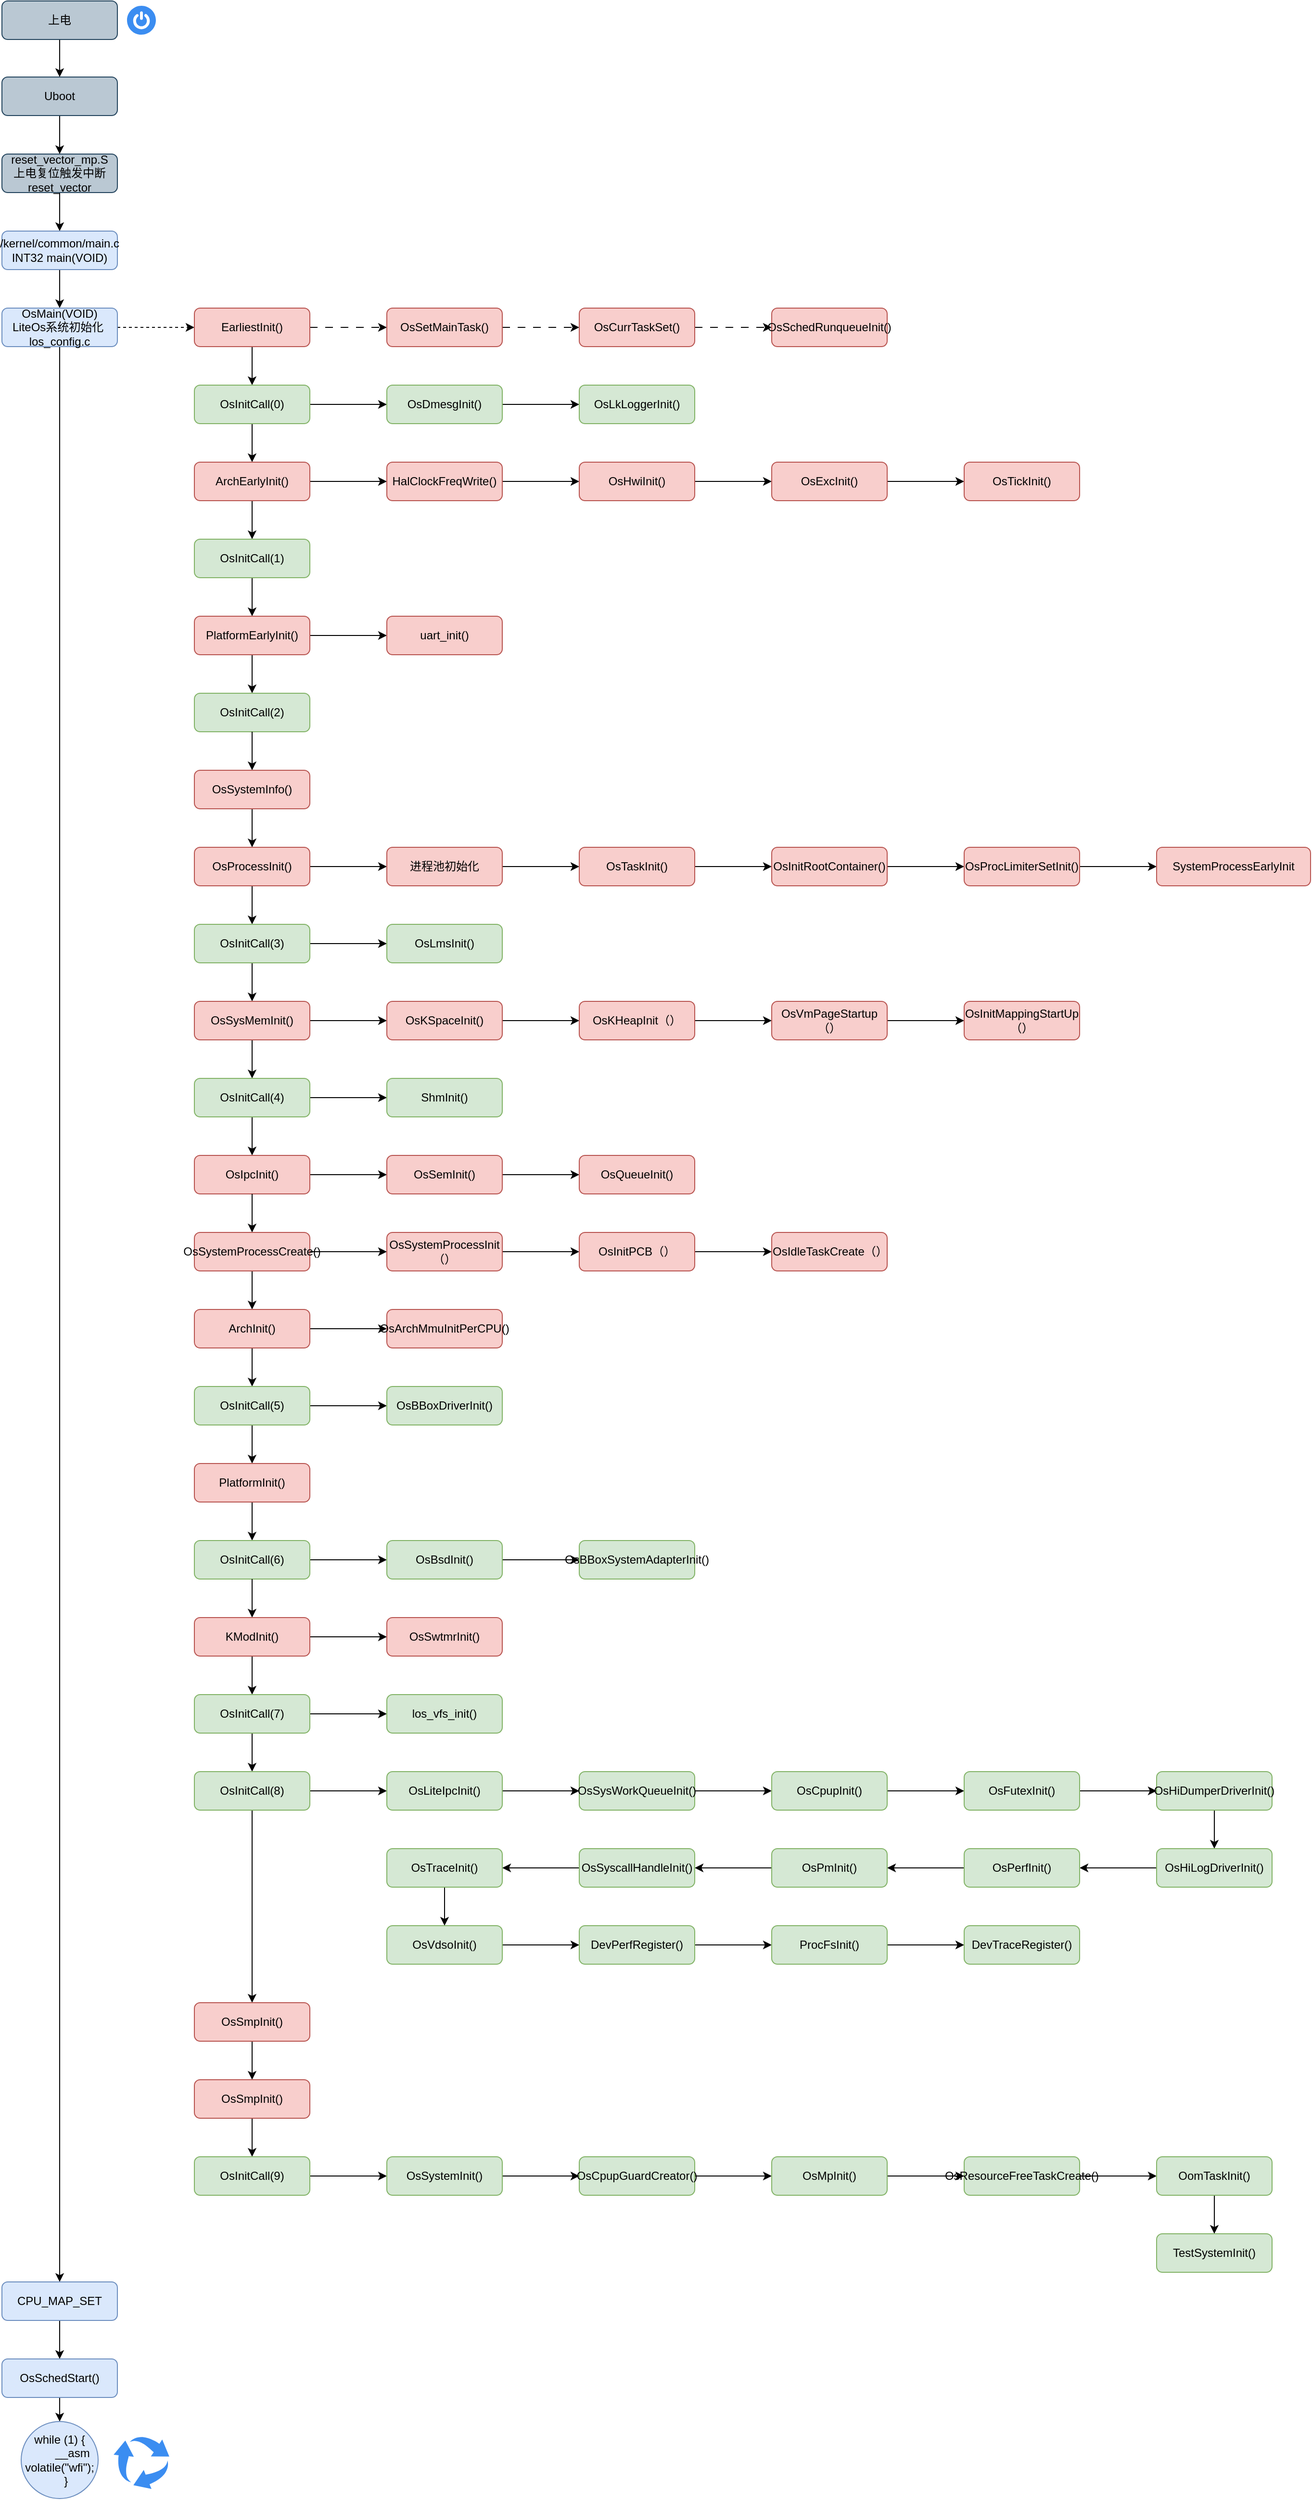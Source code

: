 <mxfile version="22.1.11" type="github">
  <diagram name="第 1 页" id="Cr2VqbzI6dDtqjlpagMs">
    <mxGraphModel dx="1366" dy="743" grid="1" gridSize="10" guides="1" tooltips="1" connect="1" arrows="1" fold="1" page="1" pageScale="1" pageWidth="827" pageHeight="1169" math="0" shadow="0">
      <root>
        <mxCell id="0" />
        <mxCell id="1" parent="0" />
        <mxCell id="z2g5AGjKFLvPSnn4dV-h-4" value="" style="edgeStyle=orthogonalEdgeStyle;rounded=0;orthogonalLoop=1;jettySize=auto;html=1;" edge="1" parent="1" source="z2g5AGjKFLvPSnn4dV-h-1" target="z2g5AGjKFLvPSnn4dV-h-3">
          <mxGeometry relative="1" as="geometry" />
        </mxCell>
        <mxCell id="z2g5AGjKFLvPSnn4dV-h-1" value="上电" style="rounded=1;whiteSpace=wrap;html=1;fillColor=#bac8d3;strokeColor=#23445d;shadow=0;glass=0;" vertex="1" parent="1">
          <mxGeometry x="80" y="41" width="120" height="40" as="geometry" />
        </mxCell>
        <mxCell id="z2g5AGjKFLvPSnn4dV-h-2" value="" style="sketch=0;html=1;aspect=fixed;strokeColor=none;shadow=0;fillColor=#3B8DF1;verticalAlign=top;labelPosition=center;verticalLabelPosition=bottom;shape=mxgraph.gcp2.a7_power" vertex="1" parent="1">
          <mxGeometry x="210" y="46" width="30" height="30" as="geometry" />
        </mxCell>
        <mxCell id="z2g5AGjKFLvPSnn4dV-h-7" value="" style="edgeStyle=orthogonalEdgeStyle;rounded=0;orthogonalLoop=1;jettySize=auto;html=1;" edge="1" parent="1" source="z2g5AGjKFLvPSnn4dV-h-3" target="z2g5AGjKFLvPSnn4dV-h-6">
          <mxGeometry relative="1" as="geometry" />
        </mxCell>
        <mxCell id="z2g5AGjKFLvPSnn4dV-h-3" value="Uboot" style="rounded=1;whiteSpace=wrap;html=1;fillColor=#bac8d3;strokeColor=#23445d;" vertex="1" parent="1">
          <mxGeometry x="80" y="120" width="120" height="40" as="geometry" />
        </mxCell>
        <mxCell id="z2g5AGjKFLvPSnn4dV-h-9" value="" style="edgeStyle=orthogonalEdgeStyle;rounded=0;orthogonalLoop=1;jettySize=auto;html=1;" edge="1" parent="1" source="z2g5AGjKFLvPSnn4dV-h-6" target="z2g5AGjKFLvPSnn4dV-h-8">
          <mxGeometry relative="1" as="geometry" />
        </mxCell>
        <mxCell id="z2g5AGjKFLvPSnn4dV-h-6" value="reset_vector_mp.S&lt;br&gt;上电复位触发中断&lt;br&gt;reset_vector" style="rounded=1;whiteSpace=wrap;html=1;fillColor=#bac8d3;strokeColor=#23445d;" vertex="1" parent="1">
          <mxGeometry x="80" y="200" width="120" height="40" as="geometry" />
        </mxCell>
        <mxCell id="z2g5AGjKFLvPSnn4dV-h-14" value="" style="edgeStyle=orthogonalEdgeStyle;rounded=0;orthogonalLoop=1;jettySize=auto;html=1;" edge="1" parent="1" source="z2g5AGjKFLvPSnn4dV-h-8" target="z2g5AGjKFLvPSnn4dV-h-13">
          <mxGeometry relative="1" as="geometry" />
        </mxCell>
        <mxCell id="z2g5AGjKFLvPSnn4dV-h-8" value="/kernel/common/main.c&lt;br&gt;INT32 main(VOID)" style="rounded=1;whiteSpace=wrap;html=1;fillColor=#dae8fc;strokeColor=#6c8ebf;" vertex="1" parent="1">
          <mxGeometry x="80" y="280" width="120" height="40" as="geometry" />
        </mxCell>
        <mxCell id="z2g5AGjKFLvPSnn4dV-h-18" value="" style="edgeStyle=orthogonalEdgeStyle;rounded=0;orthogonalLoop=1;jettySize=auto;html=1;" edge="1" parent="1" source="z2g5AGjKFLvPSnn4dV-h-13" target="z2g5AGjKFLvPSnn4dV-h-17">
          <mxGeometry relative="1" as="geometry" />
        </mxCell>
        <mxCell id="z2g5AGjKFLvPSnn4dV-h-24" value="" style="edgeStyle=orthogonalEdgeStyle;rounded=0;orthogonalLoop=1;jettySize=auto;html=1;dashed=1;" edge="1" parent="1" source="z2g5AGjKFLvPSnn4dV-h-13" target="z2g5AGjKFLvPSnn4dV-h-23">
          <mxGeometry relative="1" as="geometry" />
        </mxCell>
        <mxCell id="z2g5AGjKFLvPSnn4dV-h-13" value="OsMain(VOID)&lt;br&gt;LiteOs系统初始化&amp;nbsp;&lt;br&gt;los_config.c" style="whiteSpace=wrap;html=1;fillColor=#dae8fc;strokeColor=#6c8ebf;rounded=1;" vertex="1" parent="1">
          <mxGeometry x="80" y="360" width="120" height="40" as="geometry" />
        </mxCell>
        <mxCell id="z2g5AGjKFLvPSnn4dV-h-20" value="" style="edgeStyle=orthogonalEdgeStyle;rounded=0;orthogonalLoop=1;jettySize=auto;html=1;" edge="1" parent="1" source="z2g5AGjKFLvPSnn4dV-h-17" target="z2g5AGjKFLvPSnn4dV-h-19">
          <mxGeometry relative="1" as="geometry" />
        </mxCell>
        <mxCell id="z2g5AGjKFLvPSnn4dV-h-17" value="CPU_MAP_SET" style="whiteSpace=wrap;html=1;fillColor=#dae8fc;strokeColor=#6c8ebf;rounded=1;" vertex="1" parent="1">
          <mxGeometry x="80" y="2410" width="120" height="40" as="geometry" />
        </mxCell>
        <mxCell id="z2g5AGjKFLvPSnn4dV-h-22" value="" style="edgeStyle=orthogonalEdgeStyle;rounded=0;orthogonalLoop=1;jettySize=auto;html=1;" edge="1" parent="1" source="z2g5AGjKFLvPSnn4dV-h-19" target="z2g5AGjKFLvPSnn4dV-h-21">
          <mxGeometry relative="1" as="geometry" />
        </mxCell>
        <mxCell id="z2g5AGjKFLvPSnn4dV-h-19" value="OsSchedStart()" style="whiteSpace=wrap;html=1;fillColor=#dae8fc;strokeColor=#6c8ebf;rounded=1;" vertex="1" parent="1">
          <mxGeometry x="80" y="2490" width="120" height="40" as="geometry" />
        </mxCell>
        <mxCell id="z2g5AGjKFLvPSnn4dV-h-21" value="&lt;div&gt;while (1) {&lt;/div&gt;&lt;div&gt;&amp;nbsp; &amp;nbsp; &amp;nbsp; &amp;nbsp; __asm volatile(&quot;wfi&quot;);&lt;/div&gt;&lt;div&gt;&amp;nbsp; &amp;nbsp; }&lt;/div&gt;" style="ellipse;whiteSpace=wrap;html=1;fillColor=#dae8fc;strokeColor=#6c8ebf;rounded=0;" vertex="1" parent="1">
          <mxGeometry x="100" y="2555" width="80" height="80" as="geometry" />
        </mxCell>
        <mxCell id="z2g5AGjKFLvPSnn4dV-h-26" value="" style="edgeStyle=orthogonalEdgeStyle;rounded=0;orthogonalLoop=1;jettySize=auto;html=1;" edge="1" parent="1" source="z2g5AGjKFLvPSnn4dV-h-23" target="z2g5AGjKFLvPSnn4dV-h-25">
          <mxGeometry relative="1" as="geometry" />
        </mxCell>
        <mxCell id="z2g5AGjKFLvPSnn4dV-h-87" style="edgeStyle=orthogonalEdgeStyle;rounded=0;orthogonalLoop=1;jettySize=auto;html=1;entryX=0;entryY=0.5;entryDx=0;entryDy=0;dashed=1;dashPattern=8 8;" edge="1" parent="1" source="z2g5AGjKFLvPSnn4dV-h-23" target="z2g5AGjKFLvPSnn4dV-h-80">
          <mxGeometry relative="1" as="geometry" />
        </mxCell>
        <mxCell id="z2g5AGjKFLvPSnn4dV-h-23" value="EarliestInit()" style="whiteSpace=wrap;html=1;fillColor=#f8cecc;strokeColor=#b85450;rounded=1;" vertex="1" parent="1">
          <mxGeometry x="280" y="360" width="120" height="40" as="geometry" />
        </mxCell>
        <mxCell id="z2g5AGjKFLvPSnn4dV-h-28" value="" style="edgeStyle=orthogonalEdgeStyle;rounded=0;orthogonalLoop=1;jettySize=auto;html=1;" edge="1" parent="1" source="z2g5AGjKFLvPSnn4dV-h-25" target="z2g5AGjKFLvPSnn4dV-h-27">
          <mxGeometry relative="1" as="geometry" />
        </mxCell>
        <mxCell id="z2g5AGjKFLvPSnn4dV-h-93" value="" style="edgeStyle=orthogonalEdgeStyle;rounded=0;orthogonalLoop=1;jettySize=auto;html=1;" edge="1" parent="1" source="z2g5AGjKFLvPSnn4dV-h-25" target="z2g5AGjKFLvPSnn4dV-h-92">
          <mxGeometry relative="1" as="geometry" />
        </mxCell>
        <mxCell id="z2g5AGjKFLvPSnn4dV-h-25" value="OsInitCall(0)" style="whiteSpace=wrap;html=1;fillColor=#d5e8d4;strokeColor=#82b366;rounded=1;" vertex="1" parent="1">
          <mxGeometry x="280" y="440" width="120" height="40" as="geometry" />
        </mxCell>
        <mxCell id="z2g5AGjKFLvPSnn4dV-h-30" value="" style="edgeStyle=orthogonalEdgeStyle;rounded=0;orthogonalLoop=1;jettySize=auto;html=1;" edge="1" parent="1" source="z2g5AGjKFLvPSnn4dV-h-27" target="z2g5AGjKFLvPSnn4dV-h-29">
          <mxGeometry relative="1" as="geometry" />
        </mxCell>
        <mxCell id="z2g5AGjKFLvPSnn4dV-h-97" value="" style="edgeStyle=orthogonalEdgeStyle;rounded=0;orthogonalLoop=1;jettySize=auto;html=1;" edge="1" parent="1" source="z2g5AGjKFLvPSnn4dV-h-27" target="z2g5AGjKFLvPSnn4dV-h-96">
          <mxGeometry relative="1" as="geometry" />
        </mxCell>
        <mxCell id="z2g5AGjKFLvPSnn4dV-h-27" value="ArchEarlyInit()" style="whiteSpace=wrap;html=1;fillColor=#f8cecc;strokeColor=#b85450;rounded=1;" vertex="1" parent="1">
          <mxGeometry x="280" y="520" width="120" height="40" as="geometry" />
        </mxCell>
        <mxCell id="z2g5AGjKFLvPSnn4dV-h-32" value="" style="edgeStyle=orthogonalEdgeStyle;rounded=0;orthogonalLoop=1;jettySize=auto;html=1;" edge="1" parent="1" source="z2g5AGjKFLvPSnn4dV-h-29" target="z2g5AGjKFLvPSnn4dV-h-31">
          <mxGeometry relative="1" as="geometry" />
        </mxCell>
        <mxCell id="z2g5AGjKFLvPSnn4dV-h-29" value="OsInitCall(1)" style="whiteSpace=wrap;html=1;fillColor=#d5e8d4;strokeColor=#82b366;rounded=1;" vertex="1" parent="1">
          <mxGeometry x="280" y="600" width="120" height="40" as="geometry" />
        </mxCell>
        <mxCell id="z2g5AGjKFLvPSnn4dV-h-34" value="" style="edgeStyle=orthogonalEdgeStyle;rounded=0;orthogonalLoop=1;jettySize=auto;html=1;" edge="1" parent="1" source="z2g5AGjKFLvPSnn4dV-h-31" target="z2g5AGjKFLvPSnn4dV-h-33">
          <mxGeometry relative="1" as="geometry" />
        </mxCell>
        <mxCell id="z2g5AGjKFLvPSnn4dV-h-107" value="" style="edgeStyle=orthogonalEdgeStyle;rounded=0;orthogonalLoop=1;jettySize=auto;html=1;" edge="1" parent="1" source="z2g5AGjKFLvPSnn4dV-h-31" target="z2g5AGjKFLvPSnn4dV-h-106">
          <mxGeometry relative="1" as="geometry" />
        </mxCell>
        <mxCell id="z2g5AGjKFLvPSnn4dV-h-31" value="PlatformEarlyInit()" style="whiteSpace=wrap;html=1;fillColor=#f8cecc;strokeColor=#b85450;rounded=1;" vertex="1" parent="1">
          <mxGeometry x="280" y="680" width="120" height="40" as="geometry" />
        </mxCell>
        <mxCell id="z2g5AGjKFLvPSnn4dV-h-33" value="OsInitCall(2)" style="whiteSpace=wrap;html=1;fillColor=#d5e8d4;strokeColor=#82b366;rounded=1;" vertex="1" parent="1">
          <mxGeometry x="280" y="760" width="120" height="40" as="geometry" />
        </mxCell>
        <mxCell id="z2g5AGjKFLvPSnn4dV-h-38" value="" style="edgeStyle=orthogonalEdgeStyle;rounded=0;orthogonalLoop=1;jettySize=auto;html=1;" edge="1" parent="1" source="z2g5AGjKFLvPSnn4dV-h-33" target="z2g5AGjKFLvPSnn4dV-h-37">
          <mxGeometry relative="1" as="geometry">
            <mxPoint x="340" y="880" as="sourcePoint" />
          </mxGeometry>
        </mxCell>
        <mxCell id="z2g5AGjKFLvPSnn4dV-h-42" value="" style="edgeStyle=orthogonalEdgeStyle;rounded=0;orthogonalLoop=1;jettySize=auto;html=1;" edge="1" parent="1" source="z2g5AGjKFLvPSnn4dV-h-37" target="z2g5AGjKFLvPSnn4dV-h-41">
          <mxGeometry relative="1" as="geometry" />
        </mxCell>
        <mxCell id="z2g5AGjKFLvPSnn4dV-h-37" value="OsSystemInfo()" style="whiteSpace=wrap;html=1;fillColor=#f8cecc;strokeColor=#b85450;rounded=1;" vertex="1" parent="1">
          <mxGeometry x="280" y="840" width="120" height="40" as="geometry" />
        </mxCell>
        <mxCell id="z2g5AGjKFLvPSnn4dV-h-44" value="" style="edgeStyle=orthogonalEdgeStyle;rounded=0;orthogonalLoop=1;jettySize=auto;html=1;" edge="1" parent="1" source="z2g5AGjKFLvPSnn4dV-h-41" target="z2g5AGjKFLvPSnn4dV-h-43">
          <mxGeometry relative="1" as="geometry" />
        </mxCell>
        <mxCell id="z2g5AGjKFLvPSnn4dV-h-111" value="" style="edgeStyle=orthogonalEdgeStyle;rounded=0;orthogonalLoop=1;jettySize=auto;html=1;" edge="1" parent="1" source="z2g5AGjKFLvPSnn4dV-h-41" target="z2g5AGjKFLvPSnn4dV-h-110">
          <mxGeometry relative="1" as="geometry" />
        </mxCell>
        <mxCell id="z2g5AGjKFLvPSnn4dV-h-41" value="OsProcessInit()" style="whiteSpace=wrap;html=1;fillColor=#f8cecc;strokeColor=#b85450;rounded=1;" vertex="1" parent="1">
          <mxGeometry x="280" y="920" width="120" height="40" as="geometry" />
        </mxCell>
        <mxCell id="z2g5AGjKFLvPSnn4dV-h-46" value="" style="edgeStyle=orthogonalEdgeStyle;rounded=0;orthogonalLoop=1;jettySize=auto;html=1;" edge="1" parent="1" source="z2g5AGjKFLvPSnn4dV-h-43" target="z2g5AGjKFLvPSnn4dV-h-45">
          <mxGeometry relative="1" as="geometry" />
        </mxCell>
        <mxCell id="z2g5AGjKFLvPSnn4dV-h-121" value="" style="edgeStyle=orthogonalEdgeStyle;rounded=0;orthogonalLoop=1;jettySize=auto;html=1;" edge="1" parent="1" source="z2g5AGjKFLvPSnn4dV-h-43" target="z2g5AGjKFLvPSnn4dV-h-120">
          <mxGeometry relative="1" as="geometry" />
        </mxCell>
        <mxCell id="z2g5AGjKFLvPSnn4dV-h-43" value="OsInitCall(3)" style="whiteSpace=wrap;html=1;fillColor=#d5e8d4;strokeColor=#82b366;rounded=1;" vertex="1" parent="1">
          <mxGeometry x="280" y="1000" width="120" height="40" as="geometry" />
        </mxCell>
        <mxCell id="z2g5AGjKFLvPSnn4dV-h-48" value="" style="edgeStyle=orthogonalEdgeStyle;rounded=0;orthogonalLoop=1;jettySize=auto;html=1;" edge="1" parent="1" source="z2g5AGjKFLvPSnn4dV-h-45" target="z2g5AGjKFLvPSnn4dV-h-47">
          <mxGeometry relative="1" as="geometry" />
        </mxCell>
        <mxCell id="z2g5AGjKFLvPSnn4dV-h-123" value="" style="edgeStyle=orthogonalEdgeStyle;rounded=0;orthogonalLoop=1;jettySize=auto;html=1;" edge="1" parent="1" source="z2g5AGjKFLvPSnn4dV-h-45" target="z2g5AGjKFLvPSnn4dV-h-122">
          <mxGeometry relative="1" as="geometry" />
        </mxCell>
        <mxCell id="z2g5AGjKFLvPSnn4dV-h-45" value="OsSysMemInit()" style="whiteSpace=wrap;html=1;fillColor=#f8cecc;strokeColor=#b85450;rounded=1;" vertex="1" parent="1">
          <mxGeometry x="280" y="1080" width="120" height="40" as="geometry" />
        </mxCell>
        <mxCell id="z2g5AGjKFLvPSnn4dV-h-50" value="" style="edgeStyle=orthogonalEdgeStyle;rounded=0;orthogonalLoop=1;jettySize=auto;html=1;entryX=0.5;entryY=0;entryDx=0;entryDy=0;" edge="1" parent="1" source="z2g5AGjKFLvPSnn4dV-h-47" target="z2g5AGjKFLvPSnn4dV-h-51">
          <mxGeometry relative="1" as="geometry">
            <mxPoint x="340" y="1240" as="targetPoint" />
          </mxGeometry>
        </mxCell>
        <mxCell id="z2g5AGjKFLvPSnn4dV-h-131" value="" style="edgeStyle=orthogonalEdgeStyle;rounded=0;orthogonalLoop=1;jettySize=auto;html=1;" edge="1" parent="1" source="z2g5AGjKFLvPSnn4dV-h-47" target="z2g5AGjKFLvPSnn4dV-h-130">
          <mxGeometry relative="1" as="geometry" />
        </mxCell>
        <mxCell id="z2g5AGjKFLvPSnn4dV-h-47" value="OsInitCall(4)" style="whiteSpace=wrap;html=1;fillColor=#d5e8d4;strokeColor=#82b366;rounded=1;" vertex="1" parent="1">
          <mxGeometry x="280" y="1160" width="120" height="40" as="geometry" />
        </mxCell>
        <mxCell id="z2g5AGjKFLvPSnn4dV-h-133" value="" style="edgeStyle=orthogonalEdgeStyle;rounded=0;orthogonalLoop=1;jettySize=auto;html=1;" edge="1" parent="1" source="z2g5AGjKFLvPSnn4dV-h-51" target="z2g5AGjKFLvPSnn4dV-h-132">
          <mxGeometry relative="1" as="geometry" />
        </mxCell>
        <mxCell id="z2g5AGjKFLvPSnn4dV-h-51" value="OsIpcInit()" style="whiteSpace=wrap;html=1;fillColor=#f8cecc;strokeColor=#b85450;rounded=1;" vertex="1" parent="1">
          <mxGeometry x="280" y="1240" width="120" height="40" as="geometry" />
        </mxCell>
        <mxCell id="z2g5AGjKFLvPSnn4dV-h-56" value="" style="edgeStyle=orthogonalEdgeStyle;rounded=0;orthogonalLoop=1;jettySize=auto;html=1;exitX=0.5;exitY=1;exitDx=0;exitDy=0;" edge="1" parent="1" source="z2g5AGjKFLvPSnn4dV-h-51" target="z2g5AGjKFLvPSnn4dV-h-55">
          <mxGeometry relative="1" as="geometry">
            <mxPoint x="340" y="1360" as="sourcePoint" />
          </mxGeometry>
        </mxCell>
        <mxCell id="z2g5AGjKFLvPSnn4dV-h-58" value="" style="edgeStyle=orthogonalEdgeStyle;rounded=0;orthogonalLoop=1;jettySize=auto;html=1;" edge="1" parent="1" source="z2g5AGjKFLvPSnn4dV-h-55" target="z2g5AGjKFLvPSnn4dV-h-57">
          <mxGeometry relative="1" as="geometry" />
        </mxCell>
        <mxCell id="z2g5AGjKFLvPSnn4dV-h-137" value="" style="edgeStyle=orthogonalEdgeStyle;rounded=0;orthogonalLoop=1;jettySize=auto;html=1;" edge="1" parent="1" source="z2g5AGjKFLvPSnn4dV-h-55" target="z2g5AGjKFLvPSnn4dV-h-136">
          <mxGeometry relative="1" as="geometry" />
        </mxCell>
        <mxCell id="z2g5AGjKFLvPSnn4dV-h-55" value="OsSystemProcessCreate()" style="whiteSpace=wrap;html=1;fillColor=#f8cecc;strokeColor=#b85450;rounded=1;" vertex="1" parent="1">
          <mxGeometry x="280" y="1320" width="120" height="40" as="geometry" />
        </mxCell>
        <mxCell id="z2g5AGjKFLvPSnn4dV-h-60" value="" style="edgeStyle=orthogonalEdgeStyle;rounded=0;orthogonalLoop=1;jettySize=auto;html=1;" edge="1" parent="1" source="z2g5AGjKFLvPSnn4dV-h-57" target="z2g5AGjKFLvPSnn4dV-h-59">
          <mxGeometry relative="1" as="geometry" />
        </mxCell>
        <mxCell id="z2g5AGjKFLvPSnn4dV-h-143" value="" style="edgeStyle=orthogonalEdgeStyle;rounded=0;orthogonalLoop=1;jettySize=auto;html=1;" edge="1" parent="1" source="z2g5AGjKFLvPSnn4dV-h-57" target="z2g5AGjKFLvPSnn4dV-h-142">
          <mxGeometry relative="1" as="geometry" />
        </mxCell>
        <mxCell id="z2g5AGjKFLvPSnn4dV-h-57" value="ArchInit()" style="whiteSpace=wrap;html=1;fillColor=#f8cecc;strokeColor=#b85450;rounded=1;" vertex="1" parent="1">
          <mxGeometry x="280" y="1400" width="120" height="40" as="geometry" />
        </mxCell>
        <mxCell id="z2g5AGjKFLvPSnn4dV-h-62" value="" style="edgeStyle=orthogonalEdgeStyle;rounded=0;orthogonalLoop=1;jettySize=auto;html=1;" edge="1" parent="1" source="z2g5AGjKFLvPSnn4dV-h-59" target="z2g5AGjKFLvPSnn4dV-h-61">
          <mxGeometry relative="1" as="geometry" />
        </mxCell>
        <mxCell id="z2g5AGjKFLvPSnn4dV-h-145" value="" style="edgeStyle=orthogonalEdgeStyle;rounded=0;orthogonalLoop=1;jettySize=auto;html=1;" edge="1" parent="1" source="z2g5AGjKFLvPSnn4dV-h-59" target="z2g5AGjKFLvPSnn4dV-h-144">
          <mxGeometry relative="1" as="geometry" />
        </mxCell>
        <mxCell id="z2g5AGjKFLvPSnn4dV-h-59" value="OsInitCall(5)" style="whiteSpace=wrap;html=1;fillColor=#d5e8d4;strokeColor=#82b366;rounded=1;" vertex="1" parent="1">
          <mxGeometry x="280" y="1480" width="120" height="40" as="geometry" />
        </mxCell>
        <mxCell id="z2g5AGjKFLvPSnn4dV-h-64" value="" style="edgeStyle=orthogonalEdgeStyle;rounded=0;orthogonalLoop=1;jettySize=auto;html=1;" edge="1" parent="1" source="z2g5AGjKFLvPSnn4dV-h-61" target="z2g5AGjKFLvPSnn4dV-h-63">
          <mxGeometry relative="1" as="geometry" />
        </mxCell>
        <mxCell id="z2g5AGjKFLvPSnn4dV-h-61" value="PlatformInit()" style="whiteSpace=wrap;html=1;fillColor=#f8cecc;strokeColor=#b85450;rounded=1;" vertex="1" parent="1">
          <mxGeometry x="280" y="1560" width="120" height="40" as="geometry" />
        </mxCell>
        <mxCell id="z2g5AGjKFLvPSnn4dV-h-147" value="" style="edgeStyle=orthogonalEdgeStyle;rounded=0;orthogonalLoop=1;jettySize=auto;html=1;" edge="1" parent="1" source="z2g5AGjKFLvPSnn4dV-h-63" target="z2g5AGjKFLvPSnn4dV-h-146">
          <mxGeometry relative="1" as="geometry" />
        </mxCell>
        <mxCell id="z2g5AGjKFLvPSnn4dV-h-63" value="OsInitCall(6)" style="whiteSpace=wrap;html=1;fillColor=#d5e8d4;strokeColor=#82b366;rounded=1;" vertex="1" parent="1">
          <mxGeometry x="280" y="1640" width="120" height="40" as="geometry" />
        </mxCell>
        <mxCell id="z2g5AGjKFLvPSnn4dV-h-68" value="" style="edgeStyle=orthogonalEdgeStyle;rounded=0;orthogonalLoop=1;jettySize=auto;html=1;exitX=0.5;exitY=1;exitDx=0;exitDy=0;" edge="1" parent="1" source="z2g5AGjKFLvPSnn4dV-h-63" target="z2g5AGjKFLvPSnn4dV-h-67">
          <mxGeometry relative="1" as="geometry">
            <mxPoint x="340" y="1760" as="sourcePoint" />
          </mxGeometry>
        </mxCell>
        <mxCell id="z2g5AGjKFLvPSnn4dV-h-70" value="" style="edgeStyle=orthogonalEdgeStyle;rounded=0;orthogonalLoop=1;jettySize=auto;html=1;" edge="1" parent="1" source="z2g5AGjKFLvPSnn4dV-h-67" target="z2g5AGjKFLvPSnn4dV-h-69">
          <mxGeometry relative="1" as="geometry" />
        </mxCell>
        <mxCell id="z2g5AGjKFLvPSnn4dV-h-151" value="" style="edgeStyle=orthogonalEdgeStyle;rounded=0;orthogonalLoop=1;jettySize=auto;html=1;" edge="1" parent="1" source="z2g5AGjKFLvPSnn4dV-h-67" target="z2g5AGjKFLvPSnn4dV-h-150">
          <mxGeometry relative="1" as="geometry" />
        </mxCell>
        <mxCell id="z2g5AGjKFLvPSnn4dV-h-67" value="KModInit()" style="whiteSpace=wrap;html=1;fillColor=#f8cecc;strokeColor=#b85450;rounded=1;" vertex="1" parent="1">
          <mxGeometry x="280" y="1720" width="120" height="40" as="geometry" />
        </mxCell>
        <mxCell id="z2g5AGjKFLvPSnn4dV-h-72" value="" style="edgeStyle=orthogonalEdgeStyle;rounded=0;orthogonalLoop=1;jettySize=auto;html=1;" edge="1" parent="1" source="z2g5AGjKFLvPSnn4dV-h-69" target="z2g5AGjKFLvPSnn4dV-h-71">
          <mxGeometry relative="1" as="geometry" />
        </mxCell>
        <mxCell id="z2g5AGjKFLvPSnn4dV-h-153" value="" style="edgeStyle=orthogonalEdgeStyle;rounded=0;orthogonalLoop=1;jettySize=auto;html=1;" edge="1" parent="1" source="z2g5AGjKFLvPSnn4dV-h-69" target="z2g5AGjKFLvPSnn4dV-h-152">
          <mxGeometry relative="1" as="geometry" />
        </mxCell>
        <mxCell id="z2g5AGjKFLvPSnn4dV-h-69" value="OsInitCall(7)" style="whiteSpace=wrap;html=1;fillColor=#d5e8d4;strokeColor=#82b366;rounded=1;" vertex="1" parent="1">
          <mxGeometry x="280" y="1800" width="120" height="40" as="geometry" />
        </mxCell>
        <mxCell id="z2g5AGjKFLvPSnn4dV-h-74" value="" style="edgeStyle=orthogonalEdgeStyle;rounded=0;orthogonalLoop=1;jettySize=auto;html=1;" edge="1" parent="1" source="z2g5AGjKFLvPSnn4dV-h-71" target="z2g5AGjKFLvPSnn4dV-h-73">
          <mxGeometry relative="1" as="geometry" />
        </mxCell>
        <mxCell id="z2g5AGjKFLvPSnn4dV-h-155" value="" style="edgeStyle=orthogonalEdgeStyle;rounded=0;orthogonalLoop=1;jettySize=auto;html=1;" edge="1" parent="1" source="z2g5AGjKFLvPSnn4dV-h-71" target="z2g5AGjKFLvPSnn4dV-h-154">
          <mxGeometry relative="1" as="geometry" />
        </mxCell>
        <mxCell id="z2g5AGjKFLvPSnn4dV-h-71" value="OsInitCall(8)" style="whiteSpace=wrap;html=1;fillColor=#d5e8d4;strokeColor=#82b366;rounded=1;" vertex="1" parent="1">
          <mxGeometry x="280" y="1880" width="120" height="40" as="geometry" />
        </mxCell>
        <mxCell id="z2g5AGjKFLvPSnn4dV-h-76" value="" style="edgeStyle=orthogonalEdgeStyle;rounded=0;orthogonalLoop=1;jettySize=auto;html=1;" edge="1" parent="1" source="z2g5AGjKFLvPSnn4dV-h-73" target="z2g5AGjKFLvPSnn4dV-h-75">
          <mxGeometry relative="1" as="geometry" />
        </mxCell>
        <mxCell id="z2g5AGjKFLvPSnn4dV-h-73" value="OsSmpInit()" style="whiteSpace=wrap;html=1;fillColor=#f8cecc;strokeColor=#b85450;rounded=1;" vertex="1" parent="1">
          <mxGeometry x="280" y="2120" width="120" height="40" as="geometry" />
        </mxCell>
        <mxCell id="z2g5AGjKFLvPSnn4dV-h-78" value="" style="edgeStyle=orthogonalEdgeStyle;rounded=0;orthogonalLoop=1;jettySize=auto;html=1;" edge="1" parent="1" source="z2g5AGjKFLvPSnn4dV-h-75" target="z2g5AGjKFLvPSnn4dV-h-77">
          <mxGeometry relative="1" as="geometry" />
        </mxCell>
        <mxCell id="z2g5AGjKFLvPSnn4dV-h-75" value="OsSmpInit()" style="whiteSpace=wrap;html=1;fillColor=#f8cecc;strokeColor=#b85450;rounded=1;" vertex="1" parent="1">
          <mxGeometry x="280" y="2200" width="120" height="40" as="geometry" />
        </mxCell>
        <mxCell id="z2g5AGjKFLvPSnn4dV-h-183" value="" style="edgeStyle=orthogonalEdgeStyle;rounded=0;orthogonalLoop=1;jettySize=auto;html=1;" edge="1" parent="1" source="z2g5AGjKFLvPSnn4dV-h-77" target="z2g5AGjKFLvPSnn4dV-h-182">
          <mxGeometry relative="1" as="geometry" />
        </mxCell>
        <mxCell id="z2g5AGjKFLvPSnn4dV-h-77" value="OsInitCall(9)" style="whiteSpace=wrap;html=1;fillColor=#d5e8d4;strokeColor=#82b366;rounded=1;" vertex="1" parent="1">
          <mxGeometry x="280" y="2280" width="120" height="40" as="geometry" />
        </mxCell>
        <mxCell id="z2g5AGjKFLvPSnn4dV-h-79" value="" style="sketch=0;html=1;aspect=fixed;strokeColor=none;shadow=0;fillColor=#3B8DF1;verticalAlign=top;labelPosition=center;verticalLabelPosition=bottom;shape=mxgraph.gcp2.arrow_cycle" vertex="1" parent="1">
          <mxGeometry x="196.06" y="2570" width="57.89" height="55" as="geometry" />
        </mxCell>
        <mxCell id="z2g5AGjKFLvPSnn4dV-h-90" style="edgeStyle=orthogonalEdgeStyle;rounded=0;orthogonalLoop=1;jettySize=auto;html=1;dashed=1;dashPattern=8 8;" edge="1" parent="1" source="z2g5AGjKFLvPSnn4dV-h-80" target="z2g5AGjKFLvPSnn4dV-h-82">
          <mxGeometry relative="1" as="geometry" />
        </mxCell>
        <mxCell id="z2g5AGjKFLvPSnn4dV-h-80" value="OsSetMainTask()" style="whiteSpace=wrap;html=1;fillColor=#f8cecc;strokeColor=#b85450;rounded=1;" vertex="1" parent="1">
          <mxGeometry x="480" y="360" width="120" height="40" as="geometry" />
        </mxCell>
        <mxCell id="z2g5AGjKFLvPSnn4dV-h-91" value="" style="edgeStyle=orthogonalEdgeStyle;rounded=0;orthogonalLoop=1;jettySize=auto;html=1;dashed=1;dashPattern=8 8;" edge="1" parent="1" source="z2g5AGjKFLvPSnn4dV-h-82" target="z2g5AGjKFLvPSnn4dV-h-84">
          <mxGeometry relative="1" as="geometry" />
        </mxCell>
        <mxCell id="z2g5AGjKFLvPSnn4dV-h-82" value="OsCurrTaskSet()" style="whiteSpace=wrap;html=1;fillColor=#f8cecc;strokeColor=#b85450;rounded=1;" vertex="1" parent="1">
          <mxGeometry x="680" y="360" width="120" height="40" as="geometry" />
        </mxCell>
        <mxCell id="z2g5AGjKFLvPSnn4dV-h-84" value="OsSchedRunqueueInit()" style="whiteSpace=wrap;html=1;fillColor=#f8cecc;strokeColor=#b85450;rounded=1;" vertex="1" parent="1">
          <mxGeometry x="880" y="360" width="120" height="40" as="geometry" />
        </mxCell>
        <mxCell id="z2g5AGjKFLvPSnn4dV-h-95" value="" style="edgeStyle=orthogonalEdgeStyle;rounded=0;orthogonalLoop=1;jettySize=auto;html=1;" edge="1" parent="1" source="z2g5AGjKFLvPSnn4dV-h-92" target="z2g5AGjKFLvPSnn4dV-h-94">
          <mxGeometry relative="1" as="geometry" />
        </mxCell>
        <mxCell id="z2g5AGjKFLvPSnn4dV-h-92" value="&lt;span style=&quot;background-color: initial;&quot;&gt;OsDmesgInit()&lt;/span&gt;" style="whiteSpace=wrap;html=1;fillColor=#d5e8d4;strokeColor=#82b366;rounded=1;" vertex="1" parent="1">
          <mxGeometry x="480" y="440" width="120" height="40" as="geometry" />
        </mxCell>
        <mxCell id="z2g5AGjKFLvPSnn4dV-h-94" value="&lt;div data-docx-has-block-data=&quot;false&quot; data-page-id=&quot;U03UdISSfoZH72xRqkdcZeTsnoe&quot;&gt;&lt;div class=&quot;ace-line ace-line old-record-id-AxFtd1z7MoWnuzxAcQicV0x3nUe&quot;&gt;OsLkLoggerInit()&lt;/div&gt;&lt;/div&gt;" style="whiteSpace=wrap;html=1;fillColor=#d5e8d4;strokeColor=#82b366;rounded=1;" vertex="1" parent="1">
          <mxGeometry x="680" y="440" width="120" height="40" as="geometry" />
        </mxCell>
        <mxCell id="z2g5AGjKFLvPSnn4dV-h-99" value="" style="edgeStyle=orthogonalEdgeStyle;rounded=0;orthogonalLoop=1;jettySize=auto;html=1;" edge="1" parent="1" source="z2g5AGjKFLvPSnn4dV-h-96" target="z2g5AGjKFLvPSnn4dV-h-98">
          <mxGeometry relative="1" as="geometry" />
        </mxCell>
        <mxCell id="z2g5AGjKFLvPSnn4dV-h-96" value="&lt;div data-docx-has-block-data=&quot;false&quot; data-page-id=&quot;U03UdISSfoZH72xRqkdcZeTsnoe&quot;&gt;&lt;div class=&quot;ace-line ace-line old-record-id-FEFDdVhywozoOmxRUMxclfcrnwe&quot;&gt;HalClockFreqWrite()&lt;/div&gt;&lt;/div&gt;" style="whiteSpace=wrap;html=1;fillColor=#f8cecc;strokeColor=#b85450;rounded=1;" vertex="1" parent="1">
          <mxGeometry x="480" y="520" width="120" height="40" as="geometry" />
        </mxCell>
        <mxCell id="z2g5AGjKFLvPSnn4dV-h-101" value="" style="edgeStyle=orthogonalEdgeStyle;rounded=0;orthogonalLoop=1;jettySize=auto;html=1;" edge="1" parent="1" source="z2g5AGjKFLvPSnn4dV-h-98" target="z2g5AGjKFLvPSnn4dV-h-100">
          <mxGeometry relative="1" as="geometry" />
        </mxCell>
        <mxCell id="z2g5AGjKFLvPSnn4dV-h-98" value="&lt;div data-docx-has-block-data=&quot;false&quot; data-page-id=&quot;U03UdISSfoZH72xRqkdcZeTsnoe&quot;&gt;&lt;div class=&quot;ace-line ace-line old-record-id-FEFDdVhywozoOmxRUMxclfcrnwe&quot;&gt;&lt;div data-docx-has-block-data=&quot;false&quot; data-page-id=&quot;U03UdISSfoZH72xRqkdcZeTsnoe&quot;&gt;&lt;div class=&quot;ace-line ace-line old-record-id-L54bdNkFco09ewxYhlHcc5Ohn7p&quot;&gt;OsHwiInit()&lt;/div&gt;&lt;/div&gt;&lt;/div&gt;&lt;/div&gt;" style="whiteSpace=wrap;html=1;fillColor=#f8cecc;strokeColor=#b85450;rounded=1;" vertex="1" parent="1">
          <mxGeometry x="680" y="520" width="120" height="40" as="geometry" />
        </mxCell>
        <mxCell id="z2g5AGjKFLvPSnn4dV-h-103" value="" style="edgeStyle=orthogonalEdgeStyle;rounded=0;orthogonalLoop=1;jettySize=auto;html=1;" edge="1" parent="1" source="z2g5AGjKFLvPSnn4dV-h-100" target="z2g5AGjKFLvPSnn4dV-h-102">
          <mxGeometry relative="1" as="geometry" />
        </mxCell>
        <mxCell id="z2g5AGjKFLvPSnn4dV-h-100" value="&lt;div data-docx-has-block-data=&quot;false&quot; data-page-id=&quot;U03UdISSfoZH72xRqkdcZeTsnoe&quot;&gt;&lt;div class=&quot;ace-line ace-line old-record-id-FEFDdVhywozoOmxRUMxclfcrnwe&quot;&gt;&lt;div data-docx-has-block-data=&quot;false&quot; data-page-id=&quot;U03UdISSfoZH72xRqkdcZeTsnoe&quot;&gt;&lt;div class=&quot;ace-line ace-line old-record-id-L54bdNkFco09ewxYhlHcc5Ohn7p&quot;&gt;&lt;div data-docx-has-block-data=&quot;false&quot; data-page-id=&quot;U03UdISSfoZH72xRqkdcZeTsnoe&quot;&gt;&lt;div class=&quot;ace-line ace-line old-record-id-DLO5da6fsoDYE2xuXyPc0Ca8nMh&quot;&gt;OsExcInit()&lt;/div&gt;&lt;/div&gt;&lt;/div&gt;&lt;/div&gt;&lt;/div&gt;&lt;/div&gt;" style="whiteSpace=wrap;html=1;fillColor=#f8cecc;strokeColor=#b85450;rounded=1;" vertex="1" parent="1">
          <mxGeometry x="880" y="520" width="120" height="40" as="geometry" />
        </mxCell>
        <mxCell id="z2g5AGjKFLvPSnn4dV-h-102" value="&lt;div data-docx-has-block-data=&quot;false&quot; data-page-id=&quot;U03UdISSfoZH72xRqkdcZeTsnoe&quot;&gt;&lt;div class=&quot;ace-line ace-line old-record-id-FEFDdVhywozoOmxRUMxclfcrnwe&quot;&gt;&lt;div data-docx-has-block-data=&quot;false&quot; data-page-id=&quot;U03UdISSfoZH72xRqkdcZeTsnoe&quot;&gt;&lt;div class=&quot;ace-line ace-line old-record-id-L54bdNkFco09ewxYhlHcc5Ohn7p&quot;&gt;&lt;div data-docx-has-block-data=&quot;false&quot; data-page-id=&quot;U03UdISSfoZH72xRqkdcZeTsnoe&quot;&gt;&lt;div class=&quot;ace-line ace-line old-record-id-DLO5da6fsoDYE2xuXyPc0Ca8nMh&quot;&gt;&lt;div data-docx-has-block-data=&quot;false&quot; data-page-id=&quot;U03UdISSfoZH72xRqkdcZeTsnoe&quot;&gt;&lt;div class=&quot;ace-line ace-line old-record-id-AKrEd8BQToYRvpxZVkech7BEnzd&quot;&gt;OsTickInit()&lt;/div&gt;&lt;/div&gt;&lt;/div&gt;&lt;/div&gt;&lt;/div&gt;&lt;/div&gt;&lt;/div&gt;&lt;/div&gt;" style="whiteSpace=wrap;html=1;fillColor=#f8cecc;strokeColor=#b85450;rounded=1;" vertex="1" parent="1">
          <mxGeometry x="1080" y="520" width="120" height="40" as="geometry" />
        </mxCell>
        <mxCell id="z2g5AGjKFLvPSnn4dV-h-106" value="&lt;div data-docx-has-block-data=&quot;false&quot; data-page-id=&quot;U03UdISSfoZH72xRqkdcZeTsnoe&quot;&gt;&lt;div class=&quot;ace-line ace-line old-record-id-TZG1dqnJWorGLwxROrocpgdHnJh&quot;&gt;uart_init()&lt;/div&gt;&lt;/div&gt;" style="whiteSpace=wrap;html=1;fillColor=#f8cecc;strokeColor=#b85450;rounded=1;" vertex="1" parent="1">
          <mxGeometry x="480" y="680" width="120" height="40" as="geometry" />
        </mxCell>
        <mxCell id="z2g5AGjKFLvPSnn4dV-h-113" value="" style="edgeStyle=orthogonalEdgeStyle;rounded=0;orthogonalLoop=1;jettySize=auto;html=1;" edge="1" parent="1" source="z2g5AGjKFLvPSnn4dV-h-110" target="z2g5AGjKFLvPSnn4dV-h-112">
          <mxGeometry relative="1" as="geometry" />
        </mxCell>
        <mxCell id="z2g5AGjKFLvPSnn4dV-h-110" value="进程池初始化" style="whiteSpace=wrap;html=1;fillColor=#f8cecc;strokeColor=#b85450;rounded=1;" vertex="1" parent="1">
          <mxGeometry x="480" y="920" width="120" height="40" as="geometry" />
        </mxCell>
        <mxCell id="z2g5AGjKFLvPSnn4dV-h-115" value="" style="edgeStyle=orthogonalEdgeStyle;rounded=0;orthogonalLoop=1;jettySize=auto;html=1;" edge="1" parent="1" source="z2g5AGjKFLvPSnn4dV-h-112" target="z2g5AGjKFLvPSnn4dV-h-114">
          <mxGeometry relative="1" as="geometry" />
        </mxCell>
        <mxCell id="z2g5AGjKFLvPSnn4dV-h-112" value="&lt;div data-docx-has-block-data=&quot;false&quot; data-page-id=&quot;U03UdISSfoZH72xRqkdcZeTsnoe&quot;&gt;&lt;div data-docx-has-block-data=&quot;false&quot; data-page-id=&quot;U03UdISSfoZH72xRqkdcZeTsnoe&quot;&gt;&lt;div class=&quot;ace-line ace-line old-record-id-HOTOd7lljoDYUixiO60cQ6sHnod&quot;&gt;OsTaskInit()&lt;/div&gt;&lt;/div&gt;&lt;/div&gt;" style="whiteSpace=wrap;html=1;fillColor=#f8cecc;strokeColor=#b85450;rounded=1;" vertex="1" parent="1">
          <mxGeometry x="680" y="920" width="120" height="40" as="geometry" />
        </mxCell>
        <mxCell id="z2g5AGjKFLvPSnn4dV-h-117" value="" style="edgeStyle=orthogonalEdgeStyle;rounded=0;orthogonalLoop=1;jettySize=auto;html=1;" edge="1" parent="1" source="z2g5AGjKFLvPSnn4dV-h-114" target="z2g5AGjKFLvPSnn4dV-h-116">
          <mxGeometry relative="1" as="geometry" />
        </mxCell>
        <mxCell id="z2g5AGjKFLvPSnn4dV-h-114" value="&lt;div data-docx-has-block-data=&quot;false&quot; data-page-id=&quot;U03UdISSfoZH72xRqkdcZeTsnoe&quot;&gt;&lt;div data-docx-has-block-data=&quot;false&quot; data-page-id=&quot;U03UdISSfoZH72xRqkdcZeTsnoe&quot;&gt;&lt;div class=&quot;ace-line ace-line old-record-id-HOTOd7lljoDYUixiO60cQ6sHnod&quot;&gt;&lt;div data-docx-has-block-data=&quot;false&quot; data-page-id=&quot;U03UdISSfoZH72xRqkdcZeTsnoe&quot;&gt;&lt;div class=&quot;ace-line ace-line old-record-id-HTqmdKRiOoCuXrxsuSxcnZOInRc&quot;&gt;OsInitRootContainer()&lt;/div&gt;&lt;/div&gt;&lt;/div&gt;&lt;/div&gt;&lt;/div&gt;" style="whiteSpace=wrap;html=1;fillColor=#f8cecc;strokeColor=#b85450;rounded=1;" vertex="1" parent="1">
          <mxGeometry x="880" y="920" width="120" height="40" as="geometry" />
        </mxCell>
        <mxCell id="z2g5AGjKFLvPSnn4dV-h-119" value="" style="edgeStyle=orthogonalEdgeStyle;rounded=0;orthogonalLoop=1;jettySize=auto;html=1;" edge="1" parent="1" source="z2g5AGjKFLvPSnn4dV-h-116" target="z2g5AGjKFLvPSnn4dV-h-118">
          <mxGeometry relative="1" as="geometry" />
        </mxCell>
        <mxCell id="z2g5AGjKFLvPSnn4dV-h-116" value="&lt;div data-docx-has-block-data=&quot;false&quot; data-page-id=&quot;U03UdISSfoZH72xRqkdcZeTsnoe&quot;&gt;&lt;div data-docx-has-block-data=&quot;false&quot; data-page-id=&quot;U03UdISSfoZH72xRqkdcZeTsnoe&quot;&gt;&lt;div class=&quot;ace-line ace-line old-record-id-HOTOd7lljoDYUixiO60cQ6sHnod&quot;&gt;&lt;div data-docx-has-block-data=&quot;false&quot; data-page-id=&quot;U03UdISSfoZH72xRqkdcZeTsnoe&quot;&gt;&lt;div class=&quot;ace-line ace-line old-record-id-HTqmdKRiOoCuXrxsuSxcnZOInRc&quot;&gt;&lt;div data-docx-has-block-data=&quot;false&quot; data-page-id=&quot;U03UdISSfoZH72xRqkdcZeTsnoe&quot;&gt;&lt;div class=&quot;ace-line ace-line old-record-id-PcTZd04ipoDCtjxc85lcLvJtnPh&quot;&gt;OsProcLimiterSetInit()&lt;/div&gt;&lt;/div&gt;&lt;/div&gt;&lt;/div&gt;&lt;/div&gt;&lt;/div&gt;&lt;/div&gt;" style="whiteSpace=wrap;html=1;fillColor=#f8cecc;strokeColor=#b85450;rounded=1;" vertex="1" parent="1">
          <mxGeometry x="1080" y="920" width="120" height="40" as="geometry" />
        </mxCell>
        <mxCell id="z2g5AGjKFLvPSnn4dV-h-118" value="&lt;div data-docx-has-block-data=&quot;false&quot; data-page-id=&quot;U03UdISSfoZH72xRqkdcZeTsnoe&quot;&gt;&lt;div data-docx-has-block-data=&quot;false&quot; data-page-id=&quot;U03UdISSfoZH72xRqkdcZeTsnoe&quot;&gt;&lt;div class=&quot;ace-line ace-line old-record-id-HOTOd7lljoDYUixiO60cQ6sHnod&quot;&gt;&lt;div data-docx-has-block-data=&quot;false&quot; data-page-id=&quot;U03UdISSfoZH72xRqkdcZeTsnoe&quot;&gt;&lt;div class=&quot;ace-line ace-line old-record-id-HTqmdKRiOoCuXrxsuSxcnZOInRc&quot;&gt;&lt;div data-docx-has-block-data=&quot;false&quot; data-page-id=&quot;U03UdISSfoZH72xRqkdcZeTsnoe&quot;&gt;&lt;div class=&quot;ace-line ace-line old-record-id-PcTZd04ipoDCtjxc85lcLvJtnPh&quot;&gt;&lt;div data-docx-has-block-data=&quot;false&quot; data-page-id=&quot;U03UdISSfoZH72xRqkdcZeTsnoe&quot;&gt;&lt;div class=&quot;old-record-id-DshVdtMYCoDBIOxS82ZcGobSnre&quot;&gt;SystemProcessEarlyInit&lt;/div&gt;&lt;/div&gt;&lt;/div&gt;&lt;/div&gt;&lt;/div&gt;&lt;/div&gt;&lt;/div&gt;&lt;/div&gt;&lt;/div&gt;" style="whiteSpace=wrap;html=1;fillColor=#f8cecc;strokeColor=#b85450;rounded=1;" vertex="1" parent="1">
          <mxGeometry x="1280" y="920" width="160" height="40" as="geometry" />
        </mxCell>
        <mxCell id="z2g5AGjKFLvPSnn4dV-h-120" value="&lt;div data-docx-has-block-data=&quot;false&quot; data-page-id=&quot;U03UdISSfoZH72xRqkdcZeTsnoe&quot;&gt;&lt;div class=&quot;ace-line ace-line old-record-id-JOv1dN6HVoYLsjxf3ZgcwbNAn1b&quot;&gt;OsLmsInit()&lt;/div&gt;&lt;/div&gt;" style="whiteSpace=wrap;html=1;fillColor=#d5e8d4;strokeColor=#82b366;rounded=1;" vertex="1" parent="1">
          <mxGeometry x="480" y="1000" width="120" height="40" as="geometry" />
        </mxCell>
        <mxCell id="z2g5AGjKFLvPSnn4dV-h-125" value="" style="edgeStyle=orthogonalEdgeStyle;rounded=0;orthogonalLoop=1;jettySize=auto;html=1;" edge="1" parent="1" source="z2g5AGjKFLvPSnn4dV-h-122" target="z2g5AGjKFLvPSnn4dV-h-124">
          <mxGeometry relative="1" as="geometry" />
        </mxCell>
        <mxCell id="z2g5AGjKFLvPSnn4dV-h-122" value="&lt;div data-docx-has-block-data=&quot;false&quot; data-page-id=&quot;U03UdISSfoZH72xRqkdcZeTsnoe&quot;&gt;&lt;div class=&quot;ace-line ace-line old-record-id-GQzedpXVgoSTajxAPJycHmfBngg&quot;&gt;OsKSpaceInit()&lt;/div&gt;&lt;/div&gt;" style="whiteSpace=wrap;html=1;fillColor=#f8cecc;strokeColor=#b85450;rounded=1;" vertex="1" parent="1">
          <mxGeometry x="480" y="1080" width="120" height="40" as="geometry" />
        </mxCell>
        <mxCell id="z2g5AGjKFLvPSnn4dV-h-127" value="" style="edgeStyle=orthogonalEdgeStyle;rounded=0;orthogonalLoop=1;jettySize=auto;html=1;" edge="1" parent="1" source="z2g5AGjKFLvPSnn4dV-h-124" target="z2g5AGjKFLvPSnn4dV-h-126">
          <mxGeometry relative="1" as="geometry" />
        </mxCell>
        <mxCell id="z2g5AGjKFLvPSnn4dV-h-124" value="&lt;div data-docx-has-block-data=&quot;false&quot; data-page-id=&quot;U03UdISSfoZH72xRqkdcZeTsnoe&quot;&gt;&lt;div class=&quot;ace-line ace-line old-record-id-GQzedpXVgoSTajxAPJycHmfBngg&quot;&gt;&lt;div data-docx-has-block-data=&quot;false&quot; data-page-id=&quot;U03UdISSfoZH72xRqkdcZeTsnoe&quot;&gt;&lt;div class=&quot;ace-line ace-line old-record-id-HMU2dMi3WoC3GZxRF4mcSQGSnGb&quot;&gt;OsKHeapInit（）&lt;/div&gt;&lt;/div&gt;&lt;/div&gt;&lt;/div&gt;" style="whiteSpace=wrap;html=1;fillColor=#f8cecc;strokeColor=#b85450;rounded=1;" vertex="1" parent="1">
          <mxGeometry x="680" y="1080" width="120" height="40" as="geometry" />
        </mxCell>
        <mxCell id="z2g5AGjKFLvPSnn4dV-h-129" value="" style="edgeStyle=orthogonalEdgeStyle;rounded=0;orthogonalLoop=1;jettySize=auto;html=1;" edge="1" parent="1" source="z2g5AGjKFLvPSnn4dV-h-126" target="z2g5AGjKFLvPSnn4dV-h-128">
          <mxGeometry relative="1" as="geometry" />
        </mxCell>
        <mxCell id="z2g5AGjKFLvPSnn4dV-h-126" value="&lt;div data-docx-has-block-data=&quot;false&quot; data-page-id=&quot;U03UdISSfoZH72xRqkdcZeTsnoe&quot;&gt;&lt;div class=&quot;ace-line ace-line old-record-id-GQzedpXVgoSTajxAPJycHmfBngg&quot;&gt;&lt;div data-docx-has-block-data=&quot;false&quot; data-page-id=&quot;U03UdISSfoZH72xRqkdcZeTsnoe&quot;&gt;&lt;div class=&quot;ace-line ace-line old-record-id-HMU2dMi3WoC3GZxRF4mcSQGSnGb&quot;&gt;&lt;div data-docx-has-block-data=&quot;false&quot; data-page-id=&quot;U03UdISSfoZH72xRqkdcZeTsnoe&quot;&gt;&lt;div class=&quot;ace-line ace-line old-record-id-FLcFdFjJ1ol5tRx7QOYcLP5Yn5g&quot;&gt;OsVmPageStartup（）&lt;/div&gt;&lt;/div&gt;&lt;/div&gt;&lt;/div&gt;&lt;/div&gt;&lt;/div&gt;" style="whiteSpace=wrap;html=1;fillColor=#f8cecc;strokeColor=#b85450;rounded=1;" vertex="1" parent="1">
          <mxGeometry x="880" y="1080" width="120" height="40" as="geometry" />
        </mxCell>
        <mxCell id="z2g5AGjKFLvPSnn4dV-h-128" value="&lt;div data-docx-has-block-data=&quot;false&quot; data-page-id=&quot;U03UdISSfoZH72xRqkdcZeTsnoe&quot;&gt;&lt;div class=&quot;ace-line ace-line old-record-id-GQzedpXVgoSTajxAPJycHmfBngg&quot;&gt;&lt;div data-docx-has-block-data=&quot;false&quot; data-page-id=&quot;U03UdISSfoZH72xRqkdcZeTsnoe&quot;&gt;&lt;div class=&quot;ace-line ace-line old-record-id-HMU2dMi3WoC3GZxRF4mcSQGSnGb&quot;&gt;&lt;div data-docx-has-block-data=&quot;false&quot; data-page-id=&quot;U03UdISSfoZH72xRqkdcZeTsnoe&quot;&gt;&lt;div class=&quot;ace-line ace-line old-record-id-FLcFdFjJ1ol5tRx7QOYcLP5Yn5g&quot;&gt;&lt;div data-docx-has-block-data=&quot;false&quot; data-page-id=&quot;U03UdISSfoZH72xRqkdcZeTsnoe&quot;&gt;&lt;div class=&quot;ace-line ace-line old-record-id-Tk3RdVDn7ohEdWxqOaKc9dvtnId&quot;&gt;OsInitMappingStartUp（）&lt;/div&gt;&lt;/div&gt;&lt;/div&gt;&lt;/div&gt;&lt;/div&gt;&lt;/div&gt;&lt;/div&gt;&lt;/div&gt;" style="whiteSpace=wrap;html=1;fillColor=#f8cecc;strokeColor=#b85450;rounded=1;" vertex="1" parent="1">
          <mxGeometry x="1080" y="1080" width="120" height="40" as="geometry" />
        </mxCell>
        <mxCell id="z2g5AGjKFLvPSnn4dV-h-130" value="&lt;div data-docx-has-block-data=&quot;false&quot; data-page-id=&quot;U03UdISSfoZH72xRqkdcZeTsnoe&quot;&gt;&lt;div class=&quot;ace-line ace-line old-record-id-O3HbdjE5xoi5IfxD3X0cS69rnSb&quot;&gt;ShmInit()&lt;/div&gt;&lt;/div&gt;" style="whiteSpace=wrap;html=1;fillColor=#d5e8d4;strokeColor=#82b366;rounded=1;" vertex="1" parent="1">
          <mxGeometry x="480" y="1160" width="120" height="40" as="geometry" />
        </mxCell>
        <mxCell id="z2g5AGjKFLvPSnn4dV-h-135" value="" style="edgeStyle=orthogonalEdgeStyle;rounded=0;orthogonalLoop=1;jettySize=auto;html=1;" edge="1" parent="1" source="z2g5AGjKFLvPSnn4dV-h-132" target="z2g5AGjKFLvPSnn4dV-h-134">
          <mxGeometry relative="1" as="geometry" />
        </mxCell>
        <mxCell id="z2g5AGjKFLvPSnn4dV-h-132" value="&lt;div data-docx-has-block-data=&quot;false&quot; data-page-id=&quot;U03UdISSfoZH72xRqkdcZeTsnoe&quot;&gt;&lt;div class=&quot;ace-line ace-line old-record-id-TKYTdtxcUot8M4xuaTGcw1Fxnkd&quot;&gt;OsSemInit()&lt;/div&gt;&lt;/div&gt;" style="whiteSpace=wrap;html=1;fillColor=#f8cecc;strokeColor=#b85450;rounded=1;" vertex="1" parent="1">
          <mxGeometry x="480" y="1240" width="120" height="40" as="geometry" />
        </mxCell>
        <mxCell id="z2g5AGjKFLvPSnn4dV-h-134" value="&lt;div data-docx-has-block-data=&quot;false&quot; data-page-id=&quot;U03UdISSfoZH72xRqkdcZeTsnoe&quot;&gt;&lt;div class=&quot;ace-line ace-line old-record-id-TKYTdtxcUot8M4xuaTGcw1Fxnkd&quot;&gt;&lt;div data-docx-has-block-data=&quot;false&quot; data-page-id=&quot;U03UdISSfoZH72xRqkdcZeTsnoe&quot;&gt;&lt;div class=&quot;ace-line ace-line old-record-id-XxssdVLW6o4Rmaxei0OcEpHwnch&quot;&gt;OsQueueInit()&lt;/div&gt;&lt;/div&gt;&lt;/div&gt;&lt;/div&gt;" style="whiteSpace=wrap;html=1;fillColor=#f8cecc;strokeColor=#b85450;rounded=1;" vertex="1" parent="1">
          <mxGeometry x="680" y="1240" width="120" height="40" as="geometry" />
        </mxCell>
        <mxCell id="z2g5AGjKFLvPSnn4dV-h-139" value="" style="edgeStyle=orthogonalEdgeStyle;rounded=0;orthogonalLoop=1;jettySize=auto;html=1;" edge="1" parent="1" source="z2g5AGjKFLvPSnn4dV-h-136" target="z2g5AGjKFLvPSnn4dV-h-138">
          <mxGeometry relative="1" as="geometry" />
        </mxCell>
        <mxCell id="z2g5AGjKFLvPSnn4dV-h-136" value="&lt;div data-docx-has-block-data=&quot;false&quot; data-page-id=&quot;U03UdISSfoZH72xRqkdcZeTsnoe&quot;&gt;&lt;div class=&quot;ace-line ace-line old-record-id-QMf5dFDlDoWH1ux7JJncuHRYnbd&quot;&gt;OsSystemProcessInit（）&lt;/div&gt;&lt;/div&gt;" style="whiteSpace=wrap;html=1;fillColor=#f8cecc;strokeColor=#b85450;rounded=1;" vertex="1" parent="1">
          <mxGeometry x="480" y="1320" width="120" height="40" as="geometry" />
        </mxCell>
        <mxCell id="z2g5AGjKFLvPSnn4dV-h-141" value="" style="edgeStyle=orthogonalEdgeStyle;rounded=0;orthogonalLoop=1;jettySize=auto;html=1;" edge="1" parent="1" source="z2g5AGjKFLvPSnn4dV-h-138" target="z2g5AGjKFLvPSnn4dV-h-140">
          <mxGeometry relative="1" as="geometry" />
        </mxCell>
        <mxCell id="z2g5AGjKFLvPSnn4dV-h-138" value="&lt;div data-docx-has-block-data=&quot;false&quot; data-page-id=&quot;U03UdISSfoZH72xRqkdcZeTsnoe&quot;&gt;&lt;div class=&quot;ace-line ace-line old-record-id-QMf5dFDlDoWH1ux7JJncuHRYnbd&quot;&gt;&lt;div data-docx-has-block-data=&quot;false&quot; data-page-id=&quot;U03UdISSfoZH72xRqkdcZeTsnoe&quot;&gt;&lt;div class=&quot;ace-line ace-line old-record-id-TlGfdFl62oJvyMxlZKpcw0hxnFh&quot;&gt;OsInitPCB（）&lt;/div&gt;&lt;/div&gt;&lt;/div&gt;&lt;/div&gt;" style="whiteSpace=wrap;html=1;fillColor=#f8cecc;strokeColor=#b85450;rounded=1;" vertex="1" parent="1">
          <mxGeometry x="680" y="1320" width="120" height="40" as="geometry" />
        </mxCell>
        <mxCell id="z2g5AGjKFLvPSnn4dV-h-140" value="&lt;div data-docx-has-block-data=&quot;false&quot; data-page-id=&quot;U03UdISSfoZH72xRqkdcZeTsnoe&quot;&gt;&lt;div class=&quot;ace-line ace-line old-record-id-QMf5dFDlDoWH1ux7JJncuHRYnbd&quot;&gt;&lt;div data-docx-has-block-data=&quot;false&quot; data-page-id=&quot;U03UdISSfoZH72xRqkdcZeTsnoe&quot;&gt;&lt;div class=&quot;ace-line ace-line old-record-id-TlGfdFl62oJvyMxlZKpcw0hxnFh&quot;&gt;&lt;div data-docx-has-block-data=&quot;false&quot; data-page-id=&quot;U03UdISSfoZH72xRqkdcZeTsnoe&quot;&gt;&lt;div class=&quot;ace-line ace-line old-record-id-HTq0dwNPRoASF0xytqqchLS0ndO&quot;&gt;OsIdleTaskCreate（）&lt;/div&gt;&lt;/div&gt;&lt;/div&gt;&lt;/div&gt;&lt;/div&gt;&lt;/div&gt;" style="whiteSpace=wrap;html=1;fillColor=#f8cecc;strokeColor=#b85450;rounded=1;" vertex="1" parent="1">
          <mxGeometry x="880" y="1320" width="120" height="40" as="geometry" />
        </mxCell>
        <mxCell id="z2g5AGjKFLvPSnn4dV-h-142" value="&lt;div data-docx-has-block-data=&quot;false&quot; data-page-id=&quot;U03UdISSfoZH72xRqkdcZeTsnoe&quot;&gt;&lt;div class=&quot;ace-line ace-line old-record-id-KJIMdioj2o3uNnxFZn3caENWnnh&quot;&gt;OsArchMmuInitPerCPU()&lt;/div&gt;&lt;/div&gt;" style="whiteSpace=wrap;html=1;fillColor=#f8cecc;strokeColor=#b85450;rounded=1;" vertex="1" parent="1">
          <mxGeometry x="480" y="1400" width="120" height="40" as="geometry" />
        </mxCell>
        <mxCell id="z2g5AGjKFLvPSnn4dV-h-144" value="&lt;div data-docx-has-block-data=&quot;false&quot; data-page-id=&quot;U03UdISSfoZH72xRqkdcZeTsnoe&quot;&gt;&lt;div class=&quot;ace-line ace-line old-record-id-Kq3cd3dW1oxzg6xySU3cPSQwnBd&quot;&gt;OsBBoxDriverInit()&lt;/div&gt;&lt;/div&gt;" style="whiteSpace=wrap;html=1;fillColor=#d5e8d4;strokeColor=#82b366;rounded=1;" vertex="1" parent="1">
          <mxGeometry x="480" y="1480" width="120" height="40" as="geometry" />
        </mxCell>
        <mxCell id="z2g5AGjKFLvPSnn4dV-h-149" value="" style="edgeStyle=orthogonalEdgeStyle;rounded=0;orthogonalLoop=1;jettySize=auto;html=1;" edge="1" parent="1" source="z2g5AGjKFLvPSnn4dV-h-146" target="z2g5AGjKFLvPSnn4dV-h-148">
          <mxGeometry relative="1" as="geometry" />
        </mxCell>
        <mxCell id="z2g5AGjKFLvPSnn4dV-h-146" value="&lt;div data-docx-has-block-data=&quot;false&quot; data-page-id=&quot;U03UdISSfoZH72xRqkdcZeTsnoe&quot;&gt;&lt;div class=&quot;ace-line ace-line old-record-id-KPcQdK7aRo80GBximzycjjGtnTf&quot;&gt;OsBsdInit()&lt;/div&gt;&lt;/div&gt;" style="whiteSpace=wrap;html=1;fillColor=#d5e8d4;strokeColor=#82b366;rounded=1;" vertex="1" parent="1">
          <mxGeometry x="480" y="1640" width="120" height="40" as="geometry" />
        </mxCell>
        <mxCell id="z2g5AGjKFLvPSnn4dV-h-148" value="&lt;div data-docx-has-block-data=&quot;false&quot; data-page-id=&quot;U03UdISSfoZH72xRqkdcZeTsnoe&quot;&gt;&lt;div class=&quot;ace-line ace-line old-record-id-KPcQdK7aRo80GBximzycjjGtnTf&quot;&gt;&lt;div data-docx-has-block-data=&quot;false&quot; data-page-id=&quot;U03UdISSfoZH72xRqkdcZeTsnoe&quot;&gt;&lt;div class=&quot;ace-line ace-line old-record-id-P3JXdqGfhoXUbexrSAwczzSCnJc&quot;&gt;OsBBoxSystemAdapterInit()&lt;/div&gt;&lt;/div&gt;&lt;/div&gt;&lt;/div&gt;" style="whiteSpace=wrap;html=1;fillColor=#d5e8d4;strokeColor=#82b366;rounded=1;" vertex="1" parent="1">
          <mxGeometry x="680" y="1640" width="120" height="40" as="geometry" />
        </mxCell>
        <mxCell id="z2g5AGjKFLvPSnn4dV-h-150" value="&lt;div data-docx-has-block-data=&quot;false&quot; data-page-id=&quot;U03UdISSfoZH72xRqkdcZeTsnoe&quot;&gt;&lt;div class=&quot;ace-line ace-line old-record-id-ChXEdNdcpo8AknxfR0dckT19nfc&quot;&gt;OsSwtmrInit()&lt;/div&gt;&lt;/div&gt;" style="whiteSpace=wrap;html=1;fillColor=#f8cecc;strokeColor=#b85450;rounded=1;" vertex="1" parent="1">
          <mxGeometry x="480" y="1720" width="120" height="40" as="geometry" />
        </mxCell>
        <mxCell id="z2g5AGjKFLvPSnn4dV-h-152" value="&lt;div data-docx-has-block-data=&quot;false&quot; data-page-id=&quot;U03UdISSfoZH72xRqkdcZeTsnoe&quot;&gt;&lt;div class=&quot;ace-line ace-line old-record-id-PpXJd6iDuo0LZgxLh7ocfhKYnvf&quot;&gt;los_vfs_init()&lt;/div&gt;&lt;/div&gt;" style="whiteSpace=wrap;html=1;fillColor=#d5e8d4;strokeColor=#82b366;rounded=1;" vertex="1" parent="1">
          <mxGeometry x="480" y="1800" width="120" height="40" as="geometry" />
        </mxCell>
        <mxCell id="z2g5AGjKFLvPSnn4dV-h-157" value="" style="edgeStyle=orthogonalEdgeStyle;rounded=0;orthogonalLoop=1;jettySize=auto;html=1;" edge="1" parent="1" source="z2g5AGjKFLvPSnn4dV-h-154" target="z2g5AGjKFLvPSnn4dV-h-156">
          <mxGeometry relative="1" as="geometry" />
        </mxCell>
        <mxCell id="z2g5AGjKFLvPSnn4dV-h-154" value="&lt;div data-docx-has-block-data=&quot;false&quot; data-page-id=&quot;U03UdISSfoZH72xRqkdcZeTsnoe&quot;&gt;&lt;div class=&quot;ace-line ace-line old-record-id-GsOqdAtuCoNboVxxnYscaWgsn0e&quot;&gt;OsLiteIpcInit()&lt;/div&gt;&lt;/div&gt;" style="whiteSpace=wrap;html=1;fillColor=#d5e8d4;strokeColor=#82b366;rounded=1;" vertex="1" parent="1">
          <mxGeometry x="480" y="1880" width="120" height="40" as="geometry" />
        </mxCell>
        <mxCell id="z2g5AGjKFLvPSnn4dV-h-159" value="" style="edgeStyle=orthogonalEdgeStyle;rounded=0;orthogonalLoop=1;jettySize=auto;html=1;" edge="1" parent="1" source="z2g5AGjKFLvPSnn4dV-h-156" target="z2g5AGjKFLvPSnn4dV-h-158">
          <mxGeometry relative="1" as="geometry" />
        </mxCell>
        <mxCell id="z2g5AGjKFLvPSnn4dV-h-156" value="&lt;div data-docx-has-block-data=&quot;false&quot; data-page-id=&quot;U03UdISSfoZH72xRqkdcZeTsnoe&quot;&gt;&lt;div class=&quot;ace-line ace-line old-record-id-GsOqdAtuCoNboVxxnYscaWgsn0e&quot;&gt;&lt;div data-docx-has-block-data=&quot;false&quot; data-page-id=&quot;U03UdISSfoZH72xRqkdcZeTsnoe&quot;&gt;&lt;div class=&quot;ace-line ace-line old-record-id-BSAGdMm6eoz3ItxWoz4ciY8Ingg&quot;&gt;OsSysWorkQueueInit()&lt;/div&gt;&lt;/div&gt;&lt;/div&gt;&lt;/div&gt;" style="whiteSpace=wrap;html=1;fillColor=#d5e8d4;strokeColor=#82b366;rounded=1;" vertex="1" parent="1">
          <mxGeometry x="680" y="1880" width="120" height="40" as="geometry" />
        </mxCell>
        <mxCell id="z2g5AGjKFLvPSnn4dV-h-161" value="" style="edgeStyle=orthogonalEdgeStyle;rounded=0;orthogonalLoop=1;jettySize=auto;html=1;" edge="1" parent="1" source="z2g5AGjKFLvPSnn4dV-h-158" target="z2g5AGjKFLvPSnn4dV-h-160">
          <mxGeometry relative="1" as="geometry" />
        </mxCell>
        <mxCell id="z2g5AGjKFLvPSnn4dV-h-158" value="&lt;div data-docx-has-block-data=&quot;false&quot; data-page-id=&quot;U03UdISSfoZH72xRqkdcZeTsnoe&quot;&gt;&lt;div class=&quot;ace-line ace-line old-record-id-GsOqdAtuCoNboVxxnYscaWgsn0e&quot;&gt;&lt;div data-docx-has-block-data=&quot;false&quot; data-page-id=&quot;U03UdISSfoZH72xRqkdcZeTsnoe&quot;&gt;&lt;div class=&quot;ace-line ace-line old-record-id-BSAGdMm6eoz3ItxWoz4ciY8Ingg&quot;&gt;&lt;div data-docx-has-block-data=&quot;false&quot; data-page-id=&quot;U03UdISSfoZH72xRqkdcZeTsnoe&quot;&gt;&lt;div class=&quot;ace-line ace-line old-record-id-IGbNdOsafoDMzMxTdnDc8RQYn2f&quot;&gt;OsCpupInit()&lt;/div&gt;&lt;/div&gt;&lt;/div&gt;&lt;/div&gt;&lt;/div&gt;&lt;/div&gt;" style="whiteSpace=wrap;html=1;fillColor=#d5e8d4;strokeColor=#82b366;rounded=1;" vertex="1" parent="1">
          <mxGeometry x="880" y="1880" width="120" height="40" as="geometry" />
        </mxCell>
        <mxCell id="z2g5AGjKFLvPSnn4dV-h-163" value="" style="edgeStyle=orthogonalEdgeStyle;rounded=0;orthogonalLoop=1;jettySize=auto;html=1;" edge="1" parent="1" source="z2g5AGjKFLvPSnn4dV-h-160" target="z2g5AGjKFLvPSnn4dV-h-162">
          <mxGeometry relative="1" as="geometry" />
        </mxCell>
        <mxCell id="z2g5AGjKFLvPSnn4dV-h-160" value="&lt;div data-docx-has-block-data=&quot;false&quot; data-page-id=&quot;U03UdISSfoZH72xRqkdcZeTsnoe&quot;&gt;&lt;div class=&quot;ace-line ace-line old-record-id-GsOqdAtuCoNboVxxnYscaWgsn0e&quot;&gt;&lt;div data-docx-has-block-data=&quot;false&quot; data-page-id=&quot;U03UdISSfoZH72xRqkdcZeTsnoe&quot;&gt;&lt;div class=&quot;ace-line ace-line old-record-id-BSAGdMm6eoz3ItxWoz4ciY8Ingg&quot;&gt;&lt;div data-docx-has-block-data=&quot;false&quot; data-page-id=&quot;U03UdISSfoZH72xRqkdcZeTsnoe&quot;&gt;&lt;div class=&quot;ace-line ace-line old-record-id-IGbNdOsafoDMzMxTdnDc8RQYn2f&quot;&gt;&lt;div data-docx-has-block-data=&quot;false&quot; data-page-id=&quot;U03UdISSfoZH72xRqkdcZeTsnoe&quot;&gt;&lt;div class=&quot;ace-line ace-line old-record-id-CGj2dSU0yoYljLxW5GNcuWrtnDf&quot;&gt;OsFutexInit()&lt;/div&gt;&lt;/div&gt;&lt;/div&gt;&lt;/div&gt;&lt;/div&gt;&lt;/div&gt;&lt;/div&gt;&lt;/div&gt;" style="whiteSpace=wrap;html=1;fillColor=#d5e8d4;strokeColor=#82b366;rounded=1;" vertex="1" parent="1">
          <mxGeometry x="1080" y="1880" width="120" height="40" as="geometry" />
        </mxCell>
        <mxCell id="z2g5AGjKFLvPSnn4dV-h-165" value="" style="edgeStyle=orthogonalEdgeStyle;rounded=0;orthogonalLoop=1;jettySize=auto;html=1;" edge="1" parent="1" source="z2g5AGjKFLvPSnn4dV-h-162" target="z2g5AGjKFLvPSnn4dV-h-164">
          <mxGeometry relative="1" as="geometry" />
        </mxCell>
        <mxCell id="z2g5AGjKFLvPSnn4dV-h-162" value="&lt;div data-docx-has-block-data=&quot;false&quot; data-page-id=&quot;U03UdISSfoZH72xRqkdcZeTsnoe&quot;&gt;&lt;div class=&quot;ace-line ace-line old-record-id-GsOqdAtuCoNboVxxnYscaWgsn0e&quot;&gt;&lt;div data-docx-has-block-data=&quot;false&quot; data-page-id=&quot;U03UdISSfoZH72xRqkdcZeTsnoe&quot;&gt;&lt;div class=&quot;ace-line ace-line old-record-id-BSAGdMm6eoz3ItxWoz4ciY8Ingg&quot;&gt;&lt;div data-docx-has-block-data=&quot;false&quot; data-page-id=&quot;U03UdISSfoZH72xRqkdcZeTsnoe&quot;&gt;&lt;div class=&quot;ace-line ace-line old-record-id-IGbNdOsafoDMzMxTdnDc8RQYn2f&quot;&gt;&lt;div data-docx-has-block-data=&quot;false&quot; data-page-id=&quot;U03UdISSfoZH72xRqkdcZeTsnoe&quot;&gt;&lt;div class=&quot;ace-line ace-line old-record-id-CGj2dSU0yoYljLxW5GNcuWrtnDf&quot;&gt;&lt;div data-docx-has-block-data=&quot;false&quot; data-page-id=&quot;U03UdISSfoZH72xRqkdcZeTsnoe&quot;&gt;&lt;div class=&quot;ace-line ace-line old-record-id-ASsKd8UqVoBWMsxQ4jvc0bbXnjg&quot;&gt;OsHiDumperDriverInit()&lt;/div&gt;&lt;/div&gt;&lt;/div&gt;&lt;/div&gt;&lt;/div&gt;&lt;/div&gt;&lt;/div&gt;&lt;/div&gt;&lt;/div&gt;&lt;/div&gt;" style="whiteSpace=wrap;html=1;fillColor=#d5e8d4;strokeColor=#82b366;rounded=1;" vertex="1" parent="1">
          <mxGeometry x="1280" y="1880" width="120" height="40" as="geometry" />
        </mxCell>
        <mxCell id="z2g5AGjKFLvPSnn4dV-h-167" value="" style="edgeStyle=orthogonalEdgeStyle;rounded=0;orthogonalLoop=1;jettySize=auto;html=1;" edge="1" parent="1" source="z2g5AGjKFLvPSnn4dV-h-164" target="z2g5AGjKFLvPSnn4dV-h-166">
          <mxGeometry relative="1" as="geometry" />
        </mxCell>
        <mxCell id="z2g5AGjKFLvPSnn4dV-h-164" value="&lt;div data-docx-has-block-data=&quot;false&quot; data-page-id=&quot;U03UdISSfoZH72xRqkdcZeTsnoe&quot;&gt;&lt;div class=&quot;ace-line ace-line old-record-id-GsOqdAtuCoNboVxxnYscaWgsn0e&quot;&gt;&lt;div data-docx-has-block-data=&quot;false&quot; data-page-id=&quot;U03UdISSfoZH72xRqkdcZeTsnoe&quot;&gt;&lt;div class=&quot;ace-line ace-line old-record-id-BSAGdMm6eoz3ItxWoz4ciY8Ingg&quot;&gt;&lt;div data-docx-has-block-data=&quot;false&quot; data-page-id=&quot;U03UdISSfoZH72xRqkdcZeTsnoe&quot;&gt;&lt;div class=&quot;ace-line ace-line old-record-id-IGbNdOsafoDMzMxTdnDc8RQYn2f&quot;&gt;&lt;div data-docx-has-block-data=&quot;false&quot; data-page-id=&quot;U03UdISSfoZH72xRqkdcZeTsnoe&quot;&gt;&lt;div class=&quot;ace-line ace-line old-record-id-CGj2dSU0yoYljLxW5GNcuWrtnDf&quot;&gt;&lt;div data-docx-has-block-data=&quot;false&quot; data-page-id=&quot;U03UdISSfoZH72xRqkdcZeTsnoe&quot;&gt;&lt;div class=&quot;ace-line ace-line old-record-id-ASsKd8UqVoBWMsxQ4jvc0bbXnjg&quot;&gt;&lt;div data-docx-has-block-data=&quot;false&quot; data-page-id=&quot;U03UdISSfoZH72xRqkdcZeTsnoe&quot;&gt;&lt;div class=&quot;ace-line ace-line old-record-id-T216dbdrIoDTYexCxSIcyjhvnob&quot;&gt;OsHiLogDriverInit()&lt;/div&gt;&lt;/div&gt;&lt;/div&gt;&lt;/div&gt;&lt;/div&gt;&lt;/div&gt;&lt;/div&gt;&lt;/div&gt;&lt;/div&gt;&lt;/div&gt;&lt;/div&gt;&lt;/div&gt;" style="whiteSpace=wrap;html=1;fillColor=#d5e8d4;strokeColor=#82b366;rounded=1;" vertex="1" parent="1">
          <mxGeometry x="1280" y="1960" width="120" height="40" as="geometry" />
        </mxCell>
        <mxCell id="z2g5AGjKFLvPSnn4dV-h-169" value="" style="edgeStyle=orthogonalEdgeStyle;rounded=0;orthogonalLoop=1;jettySize=auto;html=1;" edge="1" parent="1" source="z2g5AGjKFLvPSnn4dV-h-166" target="z2g5AGjKFLvPSnn4dV-h-168">
          <mxGeometry relative="1" as="geometry" />
        </mxCell>
        <mxCell id="z2g5AGjKFLvPSnn4dV-h-166" value="&lt;div data-docx-has-block-data=&quot;false&quot; data-page-id=&quot;U03UdISSfoZH72xRqkdcZeTsnoe&quot;&gt;&lt;div class=&quot;ace-line ace-line old-record-id-GsOqdAtuCoNboVxxnYscaWgsn0e&quot;&gt;&lt;div data-docx-has-block-data=&quot;false&quot; data-page-id=&quot;U03UdISSfoZH72xRqkdcZeTsnoe&quot;&gt;&lt;div class=&quot;ace-line ace-line old-record-id-BSAGdMm6eoz3ItxWoz4ciY8Ingg&quot;&gt;&lt;div data-docx-has-block-data=&quot;false&quot; data-page-id=&quot;U03UdISSfoZH72xRqkdcZeTsnoe&quot;&gt;&lt;div class=&quot;ace-line ace-line old-record-id-IGbNdOsafoDMzMxTdnDc8RQYn2f&quot;&gt;&lt;div data-docx-has-block-data=&quot;false&quot; data-page-id=&quot;U03UdISSfoZH72xRqkdcZeTsnoe&quot;&gt;&lt;div class=&quot;ace-line ace-line old-record-id-CGj2dSU0yoYljLxW5GNcuWrtnDf&quot;&gt;&lt;div data-docx-has-block-data=&quot;false&quot; data-page-id=&quot;U03UdISSfoZH72xRqkdcZeTsnoe&quot;&gt;&lt;div class=&quot;ace-line ace-line old-record-id-ASsKd8UqVoBWMsxQ4jvc0bbXnjg&quot;&gt;&lt;div data-docx-has-block-data=&quot;false&quot; data-page-id=&quot;U03UdISSfoZH72xRqkdcZeTsnoe&quot;&gt;&lt;div class=&quot;ace-line ace-line old-record-id-T216dbdrIoDTYexCxSIcyjhvnob&quot;&gt;&lt;div data-docx-has-block-data=&quot;false&quot; data-page-id=&quot;U03UdISSfoZH72xRqkdcZeTsnoe&quot;&gt;&lt;div class=&quot;ace-line ace-line old-record-id-CbzKdpxTFoKsfIxoM7Wcoszsnp1&quot;&gt;OsPerfInit()&lt;/div&gt;&lt;/div&gt;&lt;/div&gt;&lt;/div&gt;&lt;/div&gt;&lt;/div&gt;&lt;/div&gt;&lt;/div&gt;&lt;/div&gt;&lt;/div&gt;&lt;/div&gt;&lt;/div&gt;&lt;/div&gt;&lt;/div&gt;" style="whiteSpace=wrap;html=1;fillColor=#d5e8d4;strokeColor=#82b366;rounded=1;" vertex="1" parent="1">
          <mxGeometry x="1080" y="1960" width="120" height="40" as="geometry" />
        </mxCell>
        <mxCell id="z2g5AGjKFLvPSnn4dV-h-171" value="" style="edgeStyle=orthogonalEdgeStyle;rounded=0;orthogonalLoop=1;jettySize=auto;html=1;" edge="1" parent="1" source="z2g5AGjKFLvPSnn4dV-h-168" target="z2g5AGjKFLvPSnn4dV-h-170">
          <mxGeometry relative="1" as="geometry" />
        </mxCell>
        <mxCell id="z2g5AGjKFLvPSnn4dV-h-168" value="&lt;div data-docx-has-block-data=&quot;false&quot; data-page-id=&quot;U03UdISSfoZH72xRqkdcZeTsnoe&quot;&gt;&lt;div class=&quot;ace-line ace-line old-record-id-GsOqdAtuCoNboVxxnYscaWgsn0e&quot;&gt;&lt;div data-docx-has-block-data=&quot;false&quot; data-page-id=&quot;U03UdISSfoZH72xRqkdcZeTsnoe&quot;&gt;&lt;div class=&quot;ace-line ace-line old-record-id-BSAGdMm6eoz3ItxWoz4ciY8Ingg&quot;&gt;&lt;div data-docx-has-block-data=&quot;false&quot; data-page-id=&quot;U03UdISSfoZH72xRqkdcZeTsnoe&quot;&gt;&lt;div class=&quot;ace-line ace-line old-record-id-IGbNdOsafoDMzMxTdnDc8RQYn2f&quot;&gt;&lt;div data-docx-has-block-data=&quot;false&quot; data-page-id=&quot;U03UdISSfoZH72xRqkdcZeTsnoe&quot;&gt;&lt;div class=&quot;ace-line ace-line old-record-id-CGj2dSU0yoYljLxW5GNcuWrtnDf&quot;&gt;&lt;div data-docx-has-block-data=&quot;false&quot; data-page-id=&quot;U03UdISSfoZH72xRqkdcZeTsnoe&quot;&gt;&lt;div class=&quot;ace-line ace-line old-record-id-ASsKd8UqVoBWMsxQ4jvc0bbXnjg&quot;&gt;&lt;div data-docx-has-block-data=&quot;false&quot; data-page-id=&quot;U03UdISSfoZH72xRqkdcZeTsnoe&quot;&gt;&lt;div class=&quot;ace-line ace-line old-record-id-T216dbdrIoDTYexCxSIcyjhvnob&quot;&gt;&lt;div data-docx-has-block-data=&quot;false&quot; data-page-id=&quot;U03UdISSfoZH72xRqkdcZeTsnoe&quot;&gt;&lt;div class=&quot;ace-line ace-line old-record-id-CbzKdpxTFoKsfIxoM7Wcoszsnp1&quot;&gt;&lt;div data-docx-has-block-data=&quot;false&quot; data-page-id=&quot;U03UdISSfoZH72xRqkdcZeTsnoe&quot;&gt;&lt;div class=&quot;ace-line ace-line old-record-id-QteTdZ5f7oyzodxCmHkcwqGOnLh&quot;&gt;OsPmInit()&lt;/div&gt;&lt;/div&gt;&lt;/div&gt;&lt;/div&gt;&lt;/div&gt;&lt;/div&gt;&lt;/div&gt;&lt;/div&gt;&lt;/div&gt;&lt;/div&gt;&lt;/div&gt;&lt;/div&gt;&lt;/div&gt;&lt;/div&gt;&lt;/div&gt;&lt;/div&gt;" style="whiteSpace=wrap;html=1;fillColor=#d5e8d4;strokeColor=#82b366;rounded=1;" vertex="1" parent="1">
          <mxGeometry x="880" y="1960" width="120" height="40" as="geometry" />
        </mxCell>
        <mxCell id="z2g5AGjKFLvPSnn4dV-h-173" value="" style="edgeStyle=orthogonalEdgeStyle;rounded=0;orthogonalLoop=1;jettySize=auto;html=1;" edge="1" parent="1" source="z2g5AGjKFLvPSnn4dV-h-170" target="z2g5AGjKFLvPSnn4dV-h-172">
          <mxGeometry relative="1" as="geometry" />
        </mxCell>
        <mxCell id="z2g5AGjKFLvPSnn4dV-h-170" value="&lt;div data-docx-has-block-data=&quot;false&quot; data-page-id=&quot;U03UdISSfoZH72xRqkdcZeTsnoe&quot;&gt;&lt;div class=&quot;ace-line ace-line old-record-id-GsOqdAtuCoNboVxxnYscaWgsn0e&quot;&gt;&lt;div data-docx-has-block-data=&quot;false&quot; data-page-id=&quot;U03UdISSfoZH72xRqkdcZeTsnoe&quot;&gt;&lt;div class=&quot;ace-line ace-line old-record-id-BSAGdMm6eoz3ItxWoz4ciY8Ingg&quot;&gt;&lt;div data-docx-has-block-data=&quot;false&quot; data-page-id=&quot;U03UdISSfoZH72xRqkdcZeTsnoe&quot;&gt;&lt;div class=&quot;ace-line ace-line old-record-id-IGbNdOsafoDMzMxTdnDc8RQYn2f&quot;&gt;&lt;div data-docx-has-block-data=&quot;false&quot; data-page-id=&quot;U03UdISSfoZH72xRqkdcZeTsnoe&quot;&gt;&lt;div class=&quot;ace-line ace-line old-record-id-CGj2dSU0yoYljLxW5GNcuWrtnDf&quot;&gt;&lt;div data-docx-has-block-data=&quot;false&quot; data-page-id=&quot;U03UdISSfoZH72xRqkdcZeTsnoe&quot;&gt;&lt;div class=&quot;ace-line ace-line old-record-id-ASsKd8UqVoBWMsxQ4jvc0bbXnjg&quot;&gt;&lt;div data-docx-has-block-data=&quot;false&quot; data-page-id=&quot;U03UdISSfoZH72xRqkdcZeTsnoe&quot;&gt;&lt;div class=&quot;ace-line ace-line old-record-id-T216dbdrIoDTYexCxSIcyjhvnob&quot;&gt;&lt;div data-docx-has-block-data=&quot;false&quot; data-page-id=&quot;U03UdISSfoZH72xRqkdcZeTsnoe&quot;&gt;&lt;div class=&quot;ace-line ace-line old-record-id-CbzKdpxTFoKsfIxoM7Wcoszsnp1&quot;&gt;&lt;div data-docx-has-block-data=&quot;false&quot; data-page-id=&quot;U03UdISSfoZH72xRqkdcZeTsnoe&quot;&gt;&lt;div class=&quot;ace-line ace-line old-record-id-QteTdZ5f7oyzodxCmHkcwqGOnLh&quot;&gt;&lt;div data-docx-has-block-data=&quot;false&quot; data-page-id=&quot;U03UdISSfoZH72xRqkdcZeTsnoe&quot;&gt;&lt;div class=&quot;ace-line ace-line old-record-id-PD4kdh8EHoLmvxxeDm5c6T3pnhd&quot;&gt;OsSyscallHandleInit()&lt;/div&gt;&lt;/div&gt;&lt;/div&gt;&lt;/div&gt;&lt;/div&gt;&lt;/div&gt;&lt;/div&gt;&lt;/div&gt;&lt;/div&gt;&lt;/div&gt;&lt;/div&gt;&lt;/div&gt;&lt;/div&gt;&lt;/div&gt;&lt;/div&gt;&lt;/div&gt;&lt;/div&gt;&lt;/div&gt;" style="whiteSpace=wrap;html=1;fillColor=#d5e8d4;strokeColor=#82b366;rounded=1;" vertex="1" parent="1">
          <mxGeometry x="680" y="1960" width="120" height="40" as="geometry" />
        </mxCell>
        <mxCell id="z2g5AGjKFLvPSnn4dV-h-175" value="" style="edgeStyle=orthogonalEdgeStyle;rounded=0;orthogonalLoop=1;jettySize=auto;html=1;" edge="1" parent="1" source="z2g5AGjKFLvPSnn4dV-h-172" target="z2g5AGjKFLvPSnn4dV-h-174">
          <mxGeometry relative="1" as="geometry" />
        </mxCell>
        <mxCell id="z2g5AGjKFLvPSnn4dV-h-172" value="&lt;div data-docx-has-block-data=&quot;false&quot; data-page-id=&quot;U03UdISSfoZH72xRqkdcZeTsnoe&quot;&gt;&lt;div class=&quot;ace-line ace-line old-record-id-GsOqdAtuCoNboVxxnYscaWgsn0e&quot;&gt;&lt;div data-docx-has-block-data=&quot;false&quot; data-page-id=&quot;U03UdISSfoZH72xRqkdcZeTsnoe&quot;&gt;&lt;div class=&quot;ace-line ace-line old-record-id-BSAGdMm6eoz3ItxWoz4ciY8Ingg&quot;&gt;&lt;div data-docx-has-block-data=&quot;false&quot; data-page-id=&quot;U03UdISSfoZH72xRqkdcZeTsnoe&quot;&gt;&lt;div class=&quot;ace-line ace-line old-record-id-IGbNdOsafoDMzMxTdnDc8RQYn2f&quot;&gt;&lt;div data-docx-has-block-data=&quot;false&quot; data-page-id=&quot;U03UdISSfoZH72xRqkdcZeTsnoe&quot;&gt;&lt;div class=&quot;ace-line ace-line old-record-id-CGj2dSU0yoYljLxW5GNcuWrtnDf&quot;&gt;&lt;div data-docx-has-block-data=&quot;false&quot; data-page-id=&quot;U03UdISSfoZH72xRqkdcZeTsnoe&quot;&gt;&lt;div class=&quot;ace-line ace-line old-record-id-ASsKd8UqVoBWMsxQ4jvc0bbXnjg&quot;&gt;&lt;div data-docx-has-block-data=&quot;false&quot; data-page-id=&quot;U03UdISSfoZH72xRqkdcZeTsnoe&quot;&gt;&lt;div class=&quot;ace-line ace-line old-record-id-T216dbdrIoDTYexCxSIcyjhvnob&quot;&gt;&lt;div data-docx-has-block-data=&quot;false&quot; data-page-id=&quot;U03UdISSfoZH72xRqkdcZeTsnoe&quot;&gt;&lt;div class=&quot;ace-line ace-line old-record-id-CbzKdpxTFoKsfIxoM7Wcoszsnp1&quot;&gt;&lt;div data-docx-has-block-data=&quot;false&quot; data-page-id=&quot;U03UdISSfoZH72xRqkdcZeTsnoe&quot;&gt;&lt;div class=&quot;ace-line ace-line old-record-id-QteTdZ5f7oyzodxCmHkcwqGOnLh&quot;&gt;&lt;div data-docx-has-block-data=&quot;false&quot; data-page-id=&quot;U03UdISSfoZH72xRqkdcZeTsnoe&quot;&gt;&lt;div class=&quot;ace-line ace-line old-record-id-PD4kdh8EHoLmvxxeDm5c6T3pnhd&quot;&gt;&lt;div data-docx-has-block-data=&quot;false&quot; data-page-id=&quot;U03UdISSfoZH72xRqkdcZeTsnoe&quot;&gt;&lt;div class=&quot;ace-line ace-line old-record-id-UkLgd5OQ7oJeAmx5cdmcYZotnFh&quot;&gt;OsTraceInit()&lt;/div&gt;&lt;/div&gt;&lt;/div&gt;&lt;/div&gt;&lt;/div&gt;&lt;/div&gt;&lt;/div&gt;&lt;/div&gt;&lt;/div&gt;&lt;/div&gt;&lt;/div&gt;&lt;/div&gt;&lt;/div&gt;&lt;/div&gt;&lt;/div&gt;&lt;/div&gt;&lt;/div&gt;&lt;/div&gt;&lt;/div&gt;&lt;/div&gt;" style="whiteSpace=wrap;html=1;fillColor=#d5e8d4;strokeColor=#82b366;rounded=1;" vertex="1" parent="1">
          <mxGeometry x="480" y="1960" width="120" height="40" as="geometry" />
        </mxCell>
        <mxCell id="z2g5AGjKFLvPSnn4dV-h-177" value="" style="edgeStyle=orthogonalEdgeStyle;rounded=0;orthogonalLoop=1;jettySize=auto;html=1;" edge="1" parent="1" source="z2g5AGjKFLvPSnn4dV-h-174" target="z2g5AGjKFLvPSnn4dV-h-176">
          <mxGeometry relative="1" as="geometry" />
        </mxCell>
        <mxCell id="z2g5AGjKFLvPSnn4dV-h-174" value="&lt;div data-docx-has-block-data=&quot;false&quot; data-page-id=&quot;U03UdISSfoZH72xRqkdcZeTsnoe&quot;&gt;&lt;div class=&quot;ace-line ace-line old-record-id-GsOqdAtuCoNboVxxnYscaWgsn0e&quot;&gt;&lt;div data-docx-has-block-data=&quot;false&quot; data-page-id=&quot;U03UdISSfoZH72xRqkdcZeTsnoe&quot;&gt;&lt;div class=&quot;ace-line ace-line old-record-id-BSAGdMm6eoz3ItxWoz4ciY8Ingg&quot;&gt;&lt;div data-docx-has-block-data=&quot;false&quot; data-page-id=&quot;U03UdISSfoZH72xRqkdcZeTsnoe&quot;&gt;&lt;div class=&quot;ace-line ace-line old-record-id-IGbNdOsafoDMzMxTdnDc8RQYn2f&quot;&gt;&lt;div data-docx-has-block-data=&quot;false&quot; data-page-id=&quot;U03UdISSfoZH72xRqkdcZeTsnoe&quot;&gt;&lt;div class=&quot;ace-line ace-line old-record-id-CGj2dSU0yoYljLxW5GNcuWrtnDf&quot;&gt;&lt;div data-docx-has-block-data=&quot;false&quot; data-page-id=&quot;U03UdISSfoZH72xRqkdcZeTsnoe&quot;&gt;&lt;div class=&quot;ace-line ace-line old-record-id-ASsKd8UqVoBWMsxQ4jvc0bbXnjg&quot;&gt;&lt;div data-docx-has-block-data=&quot;false&quot; data-page-id=&quot;U03UdISSfoZH72xRqkdcZeTsnoe&quot;&gt;&lt;div class=&quot;ace-line ace-line old-record-id-T216dbdrIoDTYexCxSIcyjhvnob&quot;&gt;&lt;div data-docx-has-block-data=&quot;false&quot; data-page-id=&quot;U03UdISSfoZH72xRqkdcZeTsnoe&quot;&gt;&lt;div class=&quot;ace-line ace-line old-record-id-CbzKdpxTFoKsfIxoM7Wcoszsnp1&quot;&gt;&lt;div data-docx-has-block-data=&quot;false&quot; data-page-id=&quot;U03UdISSfoZH72xRqkdcZeTsnoe&quot;&gt;&lt;div class=&quot;ace-line ace-line old-record-id-QteTdZ5f7oyzodxCmHkcwqGOnLh&quot;&gt;&lt;div data-docx-has-block-data=&quot;false&quot; data-page-id=&quot;U03UdISSfoZH72xRqkdcZeTsnoe&quot;&gt;&lt;div class=&quot;ace-line ace-line old-record-id-PD4kdh8EHoLmvxxeDm5c6T3pnhd&quot;&gt;&lt;div data-docx-has-block-data=&quot;false&quot; data-page-id=&quot;U03UdISSfoZH72xRqkdcZeTsnoe&quot;&gt;&lt;div class=&quot;ace-line ace-line old-record-id-UkLgd5OQ7oJeAmx5cdmcYZotnFh&quot;&gt;&lt;div data-docx-has-block-data=&quot;false&quot; data-page-id=&quot;U03UdISSfoZH72xRqkdcZeTsnoe&quot;&gt;&lt;div class=&quot;ace-line ace-line old-record-id-SE5MdOCMCoRJpjx2Plrc9VDrnDd&quot;&gt;OsVdsoInit()&lt;/div&gt;&lt;/div&gt;&lt;/div&gt;&lt;/div&gt;&lt;/div&gt;&lt;/div&gt;&lt;/div&gt;&lt;/div&gt;&lt;/div&gt;&lt;/div&gt;&lt;/div&gt;&lt;/div&gt;&lt;/div&gt;&lt;/div&gt;&lt;/div&gt;&lt;/div&gt;&lt;/div&gt;&lt;/div&gt;&lt;/div&gt;&lt;/div&gt;&lt;/div&gt;&lt;/div&gt;" style="whiteSpace=wrap;html=1;fillColor=#d5e8d4;strokeColor=#82b366;rounded=1;" vertex="1" parent="1">
          <mxGeometry x="480" y="2040" width="120" height="40" as="geometry" />
        </mxCell>
        <mxCell id="z2g5AGjKFLvPSnn4dV-h-179" value="" style="edgeStyle=orthogonalEdgeStyle;rounded=0;orthogonalLoop=1;jettySize=auto;html=1;" edge="1" parent="1" source="z2g5AGjKFLvPSnn4dV-h-176" target="z2g5AGjKFLvPSnn4dV-h-178">
          <mxGeometry relative="1" as="geometry" />
        </mxCell>
        <mxCell id="z2g5AGjKFLvPSnn4dV-h-176" value="&lt;div data-docx-has-block-data=&quot;false&quot; data-page-id=&quot;U03UdISSfoZH72xRqkdcZeTsnoe&quot;&gt;&lt;div class=&quot;ace-line ace-line old-record-id-GsOqdAtuCoNboVxxnYscaWgsn0e&quot;&gt;&lt;div data-docx-has-block-data=&quot;false&quot; data-page-id=&quot;U03UdISSfoZH72xRqkdcZeTsnoe&quot;&gt;&lt;div class=&quot;ace-line ace-line old-record-id-BSAGdMm6eoz3ItxWoz4ciY8Ingg&quot;&gt;&lt;div data-docx-has-block-data=&quot;false&quot; data-page-id=&quot;U03UdISSfoZH72xRqkdcZeTsnoe&quot;&gt;&lt;div class=&quot;ace-line ace-line old-record-id-IGbNdOsafoDMzMxTdnDc8RQYn2f&quot;&gt;&lt;div data-docx-has-block-data=&quot;false&quot; data-page-id=&quot;U03UdISSfoZH72xRqkdcZeTsnoe&quot;&gt;&lt;div class=&quot;ace-line ace-line old-record-id-CGj2dSU0yoYljLxW5GNcuWrtnDf&quot;&gt;&lt;div data-docx-has-block-data=&quot;false&quot; data-page-id=&quot;U03UdISSfoZH72xRqkdcZeTsnoe&quot;&gt;&lt;div class=&quot;ace-line ace-line old-record-id-ASsKd8UqVoBWMsxQ4jvc0bbXnjg&quot;&gt;&lt;div data-docx-has-block-data=&quot;false&quot; data-page-id=&quot;U03UdISSfoZH72xRqkdcZeTsnoe&quot;&gt;&lt;div class=&quot;ace-line ace-line old-record-id-T216dbdrIoDTYexCxSIcyjhvnob&quot;&gt;&lt;div data-docx-has-block-data=&quot;false&quot; data-page-id=&quot;U03UdISSfoZH72xRqkdcZeTsnoe&quot;&gt;&lt;div class=&quot;ace-line ace-line old-record-id-CbzKdpxTFoKsfIxoM7Wcoszsnp1&quot;&gt;&lt;div data-docx-has-block-data=&quot;false&quot; data-page-id=&quot;U03UdISSfoZH72xRqkdcZeTsnoe&quot;&gt;&lt;div class=&quot;ace-line ace-line old-record-id-QteTdZ5f7oyzodxCmHkcwqGOnLh&quot;&gt;&lt;div data-docx-has-block-data=&quot;false&quot; data-page-id=&quot;U03UdISSfoZH72xRqkdcZeTsnoe&quot;&gt;&lt;div class=&quot;ace-line ace-line old-record-id-PD4kdh8EHoLmvxxeDm5c6T3pnhd&quot;&gt;&lt;div data-docx-has-block-data=&quot;false&quot; data-page-id=&quot;U03UdISSfoZH72xRqkdcZeTsnoe&quot;&gt;&lt;div class=&quot;ace-line ace-line old-record-id-UkLgd5OQ7oJeAmx5cdmcYZotnFh&quot;&gt;&lt;div data-docx-has-block-data=&quot;false&quot; data-page-id=&quot;U03UdISSfoZH72xRqkdcZeTsnoe&quot;&gt;&lt;div data-docx-has-block-data=&quot;false&quot; data-page-id=&quot;U03UdISSfoZH72xRqkdcZeTsnoe&quot;&gt;&lt;div class=&quot;ace-line ace-line old-record-id-Of5EdM9jpoGES0xBpUvcBXWqnYe&quot;&gt;DevPerfRegister()&lt;/div&gt;&lt;/div&gt;&lt;/div&gt;&lt;/div&gt;&lt;/div&gt;&lt;/div&gt;&lt;/div&gt;&lt;/div&gt;&lt;/div&gt;&lt;/div&gt;&lt;/div&gt;&lt;/div&gt;&lt;/div&gt;&lt;/div&gt;&lt;/div&gt;&lt;/div&gt;&lt;/div&gt;&lt;/div&gt;&lt;/div&gt;&lt;/div&gt;&lt;/div&gt;&lt;/div&gt;&lt;/div&gt;" style="whiteSpace=wrap;html=1;fillColor=#d5e8d4;strokeColor=#82b366;rounded=1;" vertex="1" parent="1">
          <mxGeometry x="680" y="2040" width="120" height="40" as="geometry" />
        </mxCell>
        <mxCell id="z2g5AGjKFLvPSnn4dV-h-181" value="" style="edgeStyle=orthogonalEdgeStyle;rounded=0;orthogonalLoop=1;jettySize=auto;html=1;" edge="1" parent="1" source="z2g5AGjKFLvPSnn4dV-h-178" target="z2g5AGjKFLvPSnn4dV-h-180">
          <mxGeometry relative="1" as="geometry" />
        </mxCell>
        <mxCell id="z2g5AGjKFLvPSnn4dV-h-178" value="&lt;div data-docx-has-block-data=&quot;false&quot; data-page-id=&quot;U03UdISSfoZH72xRqkdcZeTsnoe&quot;&gt;&lt;div class=&quot;ace-line ace-line old-record-id-GsOqdAtuCoNboVxxnYscaWgsn0e&quot;&gt;&lt;div data-docx-has-block-data=&quot;false&quot; data-page-id=&quot;U03UdISSfoZH72xRqkdcZeTsnoe&quot;&gt;&lt;div class=&quot;ace-line ace-line old-record-id-BSAGdMm6eoz3ItxWoz4ciY8Ingg&quot;&gt;&lt;div data-docx-has-block-data=&quot;false&quot; data-page-id=&quot;U03UdISSfoZH72xRqkdcZeTsnoe&quot;&gt;&lt;div class=&quot;ace-line ace-line old-record-id-IGbNdOsafoDMzMxTdnDc8RQYn2f&quot;&gt;&lt;div data-docx-has-block-data=&quot;false&quot; data-page-id=&quot;U03UdISSfoZH72xRqkdcZeTsnoe&quot;&gt;&lt;div class=&quot;ace-line ace-line old-record-id-CGj2dSU0yoYljLxW5GNcuWrtnDf&quot;&gt;&lt;div data-docx-has-block-data=&quot;false&quot; data-page-id=&quot;U03UdISSfoZH72xRqkdcZeTsnoe&quot;&gt;&lt;div class=&quot;ace-line ace-line old-record-id-ASsKd8UqVoBWMsxQ4jvc0bbXnjg&quot;&gt;&lt;div data-docx-has-block-data=&quot;false&quot; data-page-id=&quot;U03UdISSfoZH72xRqkdcZeTsnoe&quot;&gt;&lt;div class=&quot;ace-line ace-line old-record-id-T216dbdrIoDTYexCxSIcyjhvnob&quot;&gt;&lt;div data-docx-has-block-data=&quot;false&quot; data-page-id=&quot;U03UdISSfoZH72xRqkdcZeTsnoe&quot;&gt;&lt;div class=&quot;ace-line ace-line old-record-id-CbzKdpxTFoKsfIxoM7Wcoszsnp1&quot;&gt;&lt;div data-docx-has-block-data=&quot;false&quot; data-page-id=&quot;U03UdISSfoZH72xRqkdcZeTsnoe&quot;&gt;&lt;div class=&quot;ace-line ace-line old-record-id-QteTdZ5f7oyzodxCmHkcwqGOnLh&quot;&gt;&lt;div data-docx-has-block-data=&quot;false&quot; data-page-id=&quot;U03UdISSfoZH72xRqkdcZeTsnoe&quot;&gt;&lt;div class=&quot;ace-line ace-line old-record-id-PD4kdh8EHoLmvxxeDm5c6T3pnhd&quot;&gt;&lt;div data-docx-has-block-data=&quot;false&quot; data-page-id=&quot;U03UdISSfoZH72xRqkdcZeTsnoe&quot;&gt;&lt;div class=&quot;ace-line ace-line old-record-id-UkLgd5OQ7oJeAmx5cdmcYZotnFh&quot;&gt;&lt;div data-docx-has-block-data=&quot;false&quot; data-page-id=&quot;U03UdISSfoZH72xRqkdcZeTsnoe&quot;&gt;&lt;div data-docx-has-block-data=&quot;false&quot; data-page-id=&quot;U03UdISSfoZH72xRqkdcZeTsnoe&quot;&gt;&lt;div class=&quot;ace-line ace-line old-record-id-Of5EdM9jpoGES0xBpUvcBXWqnYe&quot;&gt;&lt;div data-docx-has-block-data=&quot;false&quot; data-page-id=&quot;U03UdISSfoZH72xRqkdcZeTsnoe&quot;&gt;&lt;div class=&quot;ace-line ace-line old-record-id-OZL8d254ao7mpJxA2Hgc0YCknle&quot;&gt;ProcFsInit()&lt;/div&gt;&lt;/div&gt;&lt;/div&gt;&lt;/div&gt;&lt;/div&gt;&lt;/div&gt;&lt;/div&gt;&lt;/div&gt;&lt;/div&gt;&lt;/div&gt;&lt;/div&gt;&lt;/div&gt;&lt;/div&gt;&lt;/div&gt;&lt;/div&gt;&lt;/div&gt;&lt;/div&gt;&lt;/div&gt;&lt;/div&gt;&lt;/div&gt;&lt;/div&gt;&lt;/div&gt;&lt;/div&gt;&lt;/div&gt;&lt;/div&gt;" style="whiteSpace=wrap;html=1;fillColor=#d5e8d4;strokeColor=#82b366;rounded=1;" vertex="1" parent="1">
          <mxGeometry x="880" y="2040" width="120" height="40" as="geometry" />
        </mxCell>
        <mxCell id="z2g5AGjKFLvPSnn4dV-h-180" value="&lt;div data-docx-has-block-data=&quot;false&quot; data-page-id=&quot;U03UdISSfoZH72xRqkdcZeTsnoe&quot;&gt;&lt;div class=&quot;ace-line ace-line old-record-id-GsOqdAtuCoNboVxxnYscaWgsn0e&quot;&gt;&lt;div data-docx-has-block-data=&quot;false&quot; data-page-id=&quot;U03UdISSfoZH72xRqkdcZeTsnoe&quot;&gt;&lt;div class=&quot;ace-line ace-line old-record-id-BSAGdMm6eoz3ItxWoz4ciY8Ingg&quot;&gt;&lt;div data-docx-has-block-data=&quot;false&quot; data-page-id=&quot;U03UdISSfoZH72xRqkdcZeTsnoe&quot;&gt;&lt;div class=&quot;ace-line ace-line old-record-id-IGbNdOsafoDMzMxTdnDc8RQYn2f&quot;&gt;&lt;div data-docx-has-block-data=&quot;false&quot; data-page-id=&quot;U03UdISSfoZH72xRqkdcZeTsnoe&quot;&gt;&lt;div class=&quot;ace-line ace-line old-record-id-CGj2dSU0yoYljLxW5GNcuWrtnDf&quot;&gt;&lt;div data-docx-has-block-data=&quot;false&quot; data-page-id=&quot;U03UdISSfoZH72xRqkdcZeTsnoe&quot;&gt;&lt;div class=&quot;ace-line ace-line old-record-id-ASsKd8UqVoBWMsxQ4jvc0bbXnjg&quot;&gt;&lt;div data-docx-has-block-data=&quot;false&quot; data-page-id=&quot;U03UdISSfoZH72xRqkdcZeTsnoe&quot;&gt;&lt;div class=&quot;ace-line ace-line old-record-id-T216dbdrIoDTYexCxSIcyjhvnob&quot;&gt;&lt;div data-docx-has-block-data=&quot;false&quot; data-page-id=&quot;U03UdISSfoZH72xRqkdcZeTsnoe&quot;&gt;&lt;div class=&quot;ace-line ace-line old-record-id-CbzKdpxTFoKsfIxoM7Wcoszsnp1&quot;&gt;&lt;div data-docx-has-block-data=&quot;false&quot; data-page-id=&quot;U03UdISSfoZH72xRqkdcZeTsnoe&quot;&gt;&lt;div class=&quot;ace-line ace-line old-record-id-QteTdZ5f7oyzodxCmHkcwqGOnLh&quot;&gt;&lt;div data-docx-has-block-data=&quot;false&quot; data-page-id=&quot;U03UdISSfoZH72xRqkdcZeTsnoe&quot;&gt;&lt;div class=&quot;ace-line ace-line old-record-id-PD4kdh8EHoLmvxxeDm5c6T3pnhd&quot;&gt;&lt;div data-docx-has-block-data=&quot;false&quot; data-page-id=&quot;U03UdISSfoZH72xRqkdcZeTsnoe&quot;&gt;&lt;div class=&quot;ace-line ace-line old-record-id-UkLgd5OQ7oJeAmx5cdmcYZotnFh&quot;&gt;&lt;div data-docx-has-block-data=&quot;false&quot; data-page-id=&quot;U03UdISSfoZH72xRqkdcZeTsnoe&quot;&gt;&lt;div data-docx-has-block-data=&quot;false&quot; data-page-id=&quot;U03UdISSfoZH72xRqkdcZeTsnoe&quot;&gt;&lt;div class=&quot;ace-line ace-line old-record-id-Of5EdM9jpoGES0xBpUvcBXWqnYe&quot;&gt;&lt;div data-docx-has-block-data=&quot;false&quot; data-page-id=&quot;U03UdISSfoZH72xRqkdcZeTsnoe&quot;&gt;&lt;div class=&quot;ace-line ace-line old-record-id-OZL8d254ao7mpJxA2Hgc0YCknle&quot;&gt;&lt;div data-docx-has-block-data=&quot;false&quot; data-page-id=&quot;U03UdISSfoZH72xRqkdcZeTsnoe&quot;&gt;&lt;div class=&quot;ace-line ace-line old-record-id-OdIkdUPRwoHQAwxOAgnckbOcn0g&quot;&gt;DevTraceRegister()&lt;/div&gt;&lt;/div&gt;&lt;/div&gt;&lt;/div&gt;&lt;/div&gt;&lt;/div&gt;&lt;/div&gt;&lt;/div&gt;&lt;/div&gt;&lt;/div&gt;&lt;/div&gt;&lt;/div&gt;&lt;/div&gt;&lt;/div&gt;&lt;/div&gt;&lt;/div&gt;&lt;/div&gt;&lt;/div&gt;&lt;/div&gt;&lt;/div&gt;&lt;/div&gt;&lt;/div&gt;&lt;/div&gt;&lt;/div&gt;&lt;/div&gt;&lt;/div&gt;&lt;/div&gt;" style="whiteSpace=wrap;html=1;fillColor=#d5e8d4;strokeColor=#82b366;rounded=1;" vertex="1" parent="1">
          <mxGeometry x="1080" y="2040" width="120" height="40" as="geometry" />
        </mxCell>
        <mxCell id="z2g5AGjKFLvPSnn4dV-h-185" value="" style="edgeStyle=orthogonalEdgeStyle;rounded=0;orthogonalLoop=1;jettySize=auto;html=1;" edge="1" parent="1" source="z2g5AGjKFLvPSnn4dV-h-182" target="z2g5AGjKFLvPSnn4dV-h-184">
          <mxGeometry relative="1" as="geometry" />
        </mxCell>
        <mxCell id="z2g5AGjKFLvPSnn4dV-h-182" value="&lt;div data-docx-has-block-data=&quot;false&quot; data-page-id=&quot;U03UdISSfoZH72xRqkdcZeTsnoe&quot;&gt;&lt;div class=&quot;ace-line ace-line old-record-id-U8GId1h6coGPuHxiZQAcDMhCnid&quot;&gt;OsSystemInit()&lt;/div&gt;&lt;/div&gt;" style="whiteSpace=wrap;html=1;fillColor=#d5e8d4;strokeColor=#82b366;rounded=1;" vertex="1" parent="1">
          <mxGeometry x="480" y="2280" width="120" height="40" as="geometry" />
        </mxCell>
        <mxCell id="z2g5AGjKFLvPSnn4dV-h-187" value="" style="edgeStyle=orthogonalEdgeStyle;rounded=0;orthogonalLoop=1;jettySize=auto;html=1;" edge="1" parent="1" source="z2g5AGjKFLvPSnn4dV-h-184" target="z2g5AGjKFLvPSnn4dV-h-186">
          <mxGeometry relative="1" as="geometry" />
        </mxCell>
        <mxCell id="z2g5AGjKFLvPSnn4dV-h-184" value="&lt;div data-docx-has-block-data=&quot;false&quot; data-page-id=&quot;U03UdISSfoZH72xRqkdcZeTsnoe&quot;&gt;&lt;div class=&quot;ace-line ace-line old-record-id-U8GId1h6coGPuHxiZQAcDMhCnid&quot;&gt;&lt;div data-docx-has-block-data=&quot;false&quot; data-page-id=&quot;U03UdISSfoZH72xRqkdcZeTsnoe&quot;&gt;&lt;div class=&quot;ace-line ace-line old-record-id-E00IdBpa7oiiRQxUyyWcnXR8nwg&quot;&gt;OsCpupGuardCreator()&lt;/div&gt;&lt;/div&gt;&lt;/div&gt;&lt;/div&gt;" style="whiteSpace=wrap;html=1;fillColor=#d5e8d4;strokeColor=#82b366;rounded=1;" vertex="1" parent="1">
          <mxGeometry x="680" y="2280" width="120" height="40" as="geometry" />
        </mxCell>
        <mxCell id="z2g5AGjKFLvPSnn4dV-h-189" value="" style="edgeStyle=orthogonalEdgeStyle;rounded=0;orthogonalLoop=1;jettySize=auto;html=1;" edge="1" parent="1" source="z2g5AGjKFLvPSnn4dV-h-186" target="z2g5AGjKFLvPSnn4dV-h-188">
          <mxGeometry relative="1" as="geometry" />
        </mxCell>
        <mxCell id="z2g5AGjKFLvPSnn4dV-h-186" value="&lt;div data-docx-has-block-data=&quot;false&quot; data-page-id=&quot;U03UdISSfoZH72xRqkdcZeTsnoe&quot;&gt;&lt;div class=&quot;ace-line ace-line old-record-id-U8GId1h6coGPuHxiZQAcDMhCnid&quot;&gt;&lt;div data-docx-has-block-data=&quot;false&quot; data-page-id=&quot;U03UdISSfoZH72xRqkdcZeTsnoe&quot;&gt;&lt;div class=&quot;ace-line ace-line old-record-id-E00IdBpa7oiiRQxUyyWcnXR8nwg&quot;&gt;&lt;div data-docx-has-block-data=&quot;false&quot; data-page-id=&quot;U03UdISSfoZH72xRqkdcZeTsnoe&quot;&gt;&lt;div class=&quot;ace-line ace-line old-record-id-P58AdCr7UoiQPAxLoJDcsOmcnvb&quot;&gt;OsMpInit()&lt;/div&gt;&lt;/div&gt;&lt;/div&gt;&lt;/div&gt;&lt;/div&gt;&lt;/div&gt;" style="whiteSpace=wrap;html=1;fillColor=#d5e8d4;strokeColor=#82b366;rounded=1;" vertex="1" parent="1">
          <mxGeometry x="880" y="2280" width="120" height="40" as="geometry" />
        </mxCell>
        <mxCell id="z2g5AGjKFLvPSnn4dV-h-191" value="" style="edgeStyle=orthogonalEdgeStyle;rounded=0;orthogonalLoop=1;jettySize=auto;html=1;" edge="1" parent="1" source="z2g5AGjKFLvPSnn4dV-h-188" target="z2g5AGjKFLvPSnn4dV-h-190">
          <mxGeometry relative="1" as="geometry" />
        </mxCell>
        <mxCell id="z2g5AGjKFLvPSnn4dV-h-188" value="&lt;div data-docx-has-block-data=&quot;false&quot; data-page-id=&quot;U03UdISSfoZH72xRqkdcZeTsnoe&quot;&gt;&lt;div class=&quot;ace-line ace-line old-record-id-U8GId1h6coGPuHxiZQAcDMhCnid&quot;&gt;&lt;div data-docx-has-block-data=&quot;false&quot; data-page-id=&quot;U03UdISSfoZH72xRqkdcZeTsnoe&quot;&gt;&lt;div class=&quot;ace-line ace-line old-record-id-E00IdBpa7oiiRQxUyyWcnXR8nwg&quot;&gt;&lt;div data-docx-has-block-data=&quot;false&quot; data-page-id=&quot;U03UdISSfoZH72xRqkdcZeTsnoe&quot;&gt;&lt;div class=&quot;ace-line ace-line old-record-id-P58AdCr7UoiQPAxLoJDcsOmcnvb&quot;&gt;&lt;div data-docx-has-block-data=&quot;false&quot; data-page-id=&quot;U03UdISSfoZH72xRqkdcZeTsnoe&quot;&gt;&lt;div class=&quot;ace-line ace-line old-record-id-LdAMdmfH4oi5N7xVJ8DcCZx0nce&quot;&gt;OsResourceFreeTaskCreate()&lt;/div&gt;&lt;/div&gt;&lt;/div&gt;&lt;/div&gt;&lt;/div&gt;&lt;/div&gt;&lt;/div&gt;&lt;/div&gt;" style="whiteSpace=wrap;html=1;fillColor=#d5e8d4;strokeColor=#82b366;rounded=1;" vertex="1" parent="1">
          <mxGeometry x="1080" y="2280" width="120" height="40" as="geometry" />
        </mxCell>
        <mxCell id="z2g5AGjKFLvPSnn4dV-h-193" value="" style="edgeStyle=orthogonalEdgeStyle;rounded=0;orthogonalLoop=1;jettySize=auto;html=1;" edge="1" parent="1" source="z2g5AGjKFLvPSnn4dV-h-190" target="z2g5AGjKFLvPSnn4dV-h-192">
          <mxGeometry relative="1" as="geometry" />
        </mxCell>
        <mxCell id="z2g5AGjKFLvPSnn4dV-h-190" value="&lt;div data-docx-has-block-data=&quot;false&quot; data-page-id=&quot;U03UdISSfoZH72xRqkdcZeTsnoe&quot;&gt;&lt;div class=&quot;ace-line ace-line old-record-id-U8GId1h6coGPuHxiZQAcDMhCnid&quot;&gt;&lt;div data-docx-has-block-data=&quot;false&quot; data-page-id=&quot;U03UdISSfoZH72xRqkdcZeTsnoe&quot;&gt;&lt;div class=&quot;ace-line ace-line old-record-id-E00IdBpa7oiiRQxUyyWcnXR8nwg&quot;&gt;&lt;div data-docx-has-block-data=&quot;false&quot; data-page-id=&quot;U03UdISSfoZH72xRqkdcZeTsnoe&quot;&gt;&lt;div class=&quot;ace-line ace-line old-record-id-P58AdCr7UoiQPAxLoJDcsOmcnvb&quot;&gt;&lt;div data-docx-has-block-data=&quot;false&quot; data-page-id=&quot;U03UdISSfoZH72xRqkdcZeTsnoe&quot;&gt;&lt;div class=&quot;ace-line ace-line old-record-id-LdAMdmfH4oi5N7xVJ8DcCZx0nce&quot;&gt;&lt;div data-docx-has-block-data=&quot;false&quot; data-page-id=&quot;U03UdISSfoZH72xRqkdcZeTsnoe&quot;&gt;&lt;div class=&quot;ace-line ace-line old-record-id-OydsdCZc3oi6K3x6hmlccALJnod&quot;&gt;OomTaskInit()&lt;/div&gt;&lt;/div&gt;&lt;/div&gt;&lt;/div&gt;&lt;/div&gt;&lt;/div&gt;&lt;/div&gt;&lt;/div&gt;&lt;/div&gt;&lt;/div&gt;" style="whiteSpace=wrap;html=1;fillColor=#d5e8d4;strokeColor=#82b366;rounded=1;" vertex="1" parent="1">
          <mxGeometry x="1280" y="2280" width="120" height="40" as="geometry" />
        </mxCell>
        <mxCell id="z2g5AGjKFLvPSnn4dV-h-192" value="&lt;div data-docx-has-block-data=&quot;false&quot; data-page-id=&quot;U03UdISSfoZH72xRqkdcZeTsnoe&quot;&gt;&lt;div class=&quot;ace-line ace-line old-record-id-U8GId1h6coGPuHxiZQAcDMhCnid&quot;&gt;&lt;div data-docx-has-block-data=&quot;false&quot; data-page-id=&quot;U03UdISSfoZH72xRqkdcZeTsnoe&quot;&gt;&lt;div class=&quot;ace-line ace-line old-record-id-E00IdBpa7oiiRQxUyyWcnXR8nwg&quot;&gt;&lt;div data-docx-has-block-data=&quot;false&quot; data-page-id=&quot;U03UdISSfoZH72xRqkdcZeTsnoe&quot;&gt;&lt;div class=&quot;ace-line ace-line old-record-id-P58AdCr7UoiQPAxLoJDcsOmcnvb&quot;&gt;&lt;div data-docx-has-block-data=&quot;false&quot; data-page-id=&quot;U03UdISSfoZH72xRqkdcZeTsnoe&quot;&gt;&lt;div class=&quot;ace-line ace-line old-record-id-LdAMdmfH4oi5N7xVJ8DcCZx0nce&quot;&gt;&lt;div data-docx-has-block-data=&quot;false&quot; data-page-id=&quot;U03UdISSfoZH72xRqkdcZeTsnoe&quot;&gt;&lt;div class=&quot;ace-line ace-line old-record-id-OydsdCZc3oi6K3x6hmlccALJnod&quot;&gt;&lt;div data-docx-has-block-data=&quot;false&quot; data-page-id=&quot;U03UdISSfoZH72xRqkdcZeTsnoe&quot;&gt;&lt;div class=&quot;ace-line ace-line old-record-id-FFRzdFx1joODw4xqSiccpI74nRb&quot;&gt;TestSystemInit()&lt;/div&gt;&lt;/div&gt;&lt;/div&gt;&lt;/div&gt;&lt;/div&gt;&lt;/div&gt;&lt;/div&gt;&lt;/div&gt;&lt;/div&gt;&lt;/div&gt;&lt;/div&gt;&lt;/div&gt;" style="whiteSpace=wrap;html=1;fillColor=#d5e8d4;strokeColor=#82b366;rounded=1;" vertex="1" parent="1">
          <mxGeometry x="1280" y="2360" width="120" height="40" as="geometry" />
        </mxCell>
      </root>
    </mxGraphModel>
  </diagram>
</mxfile>
